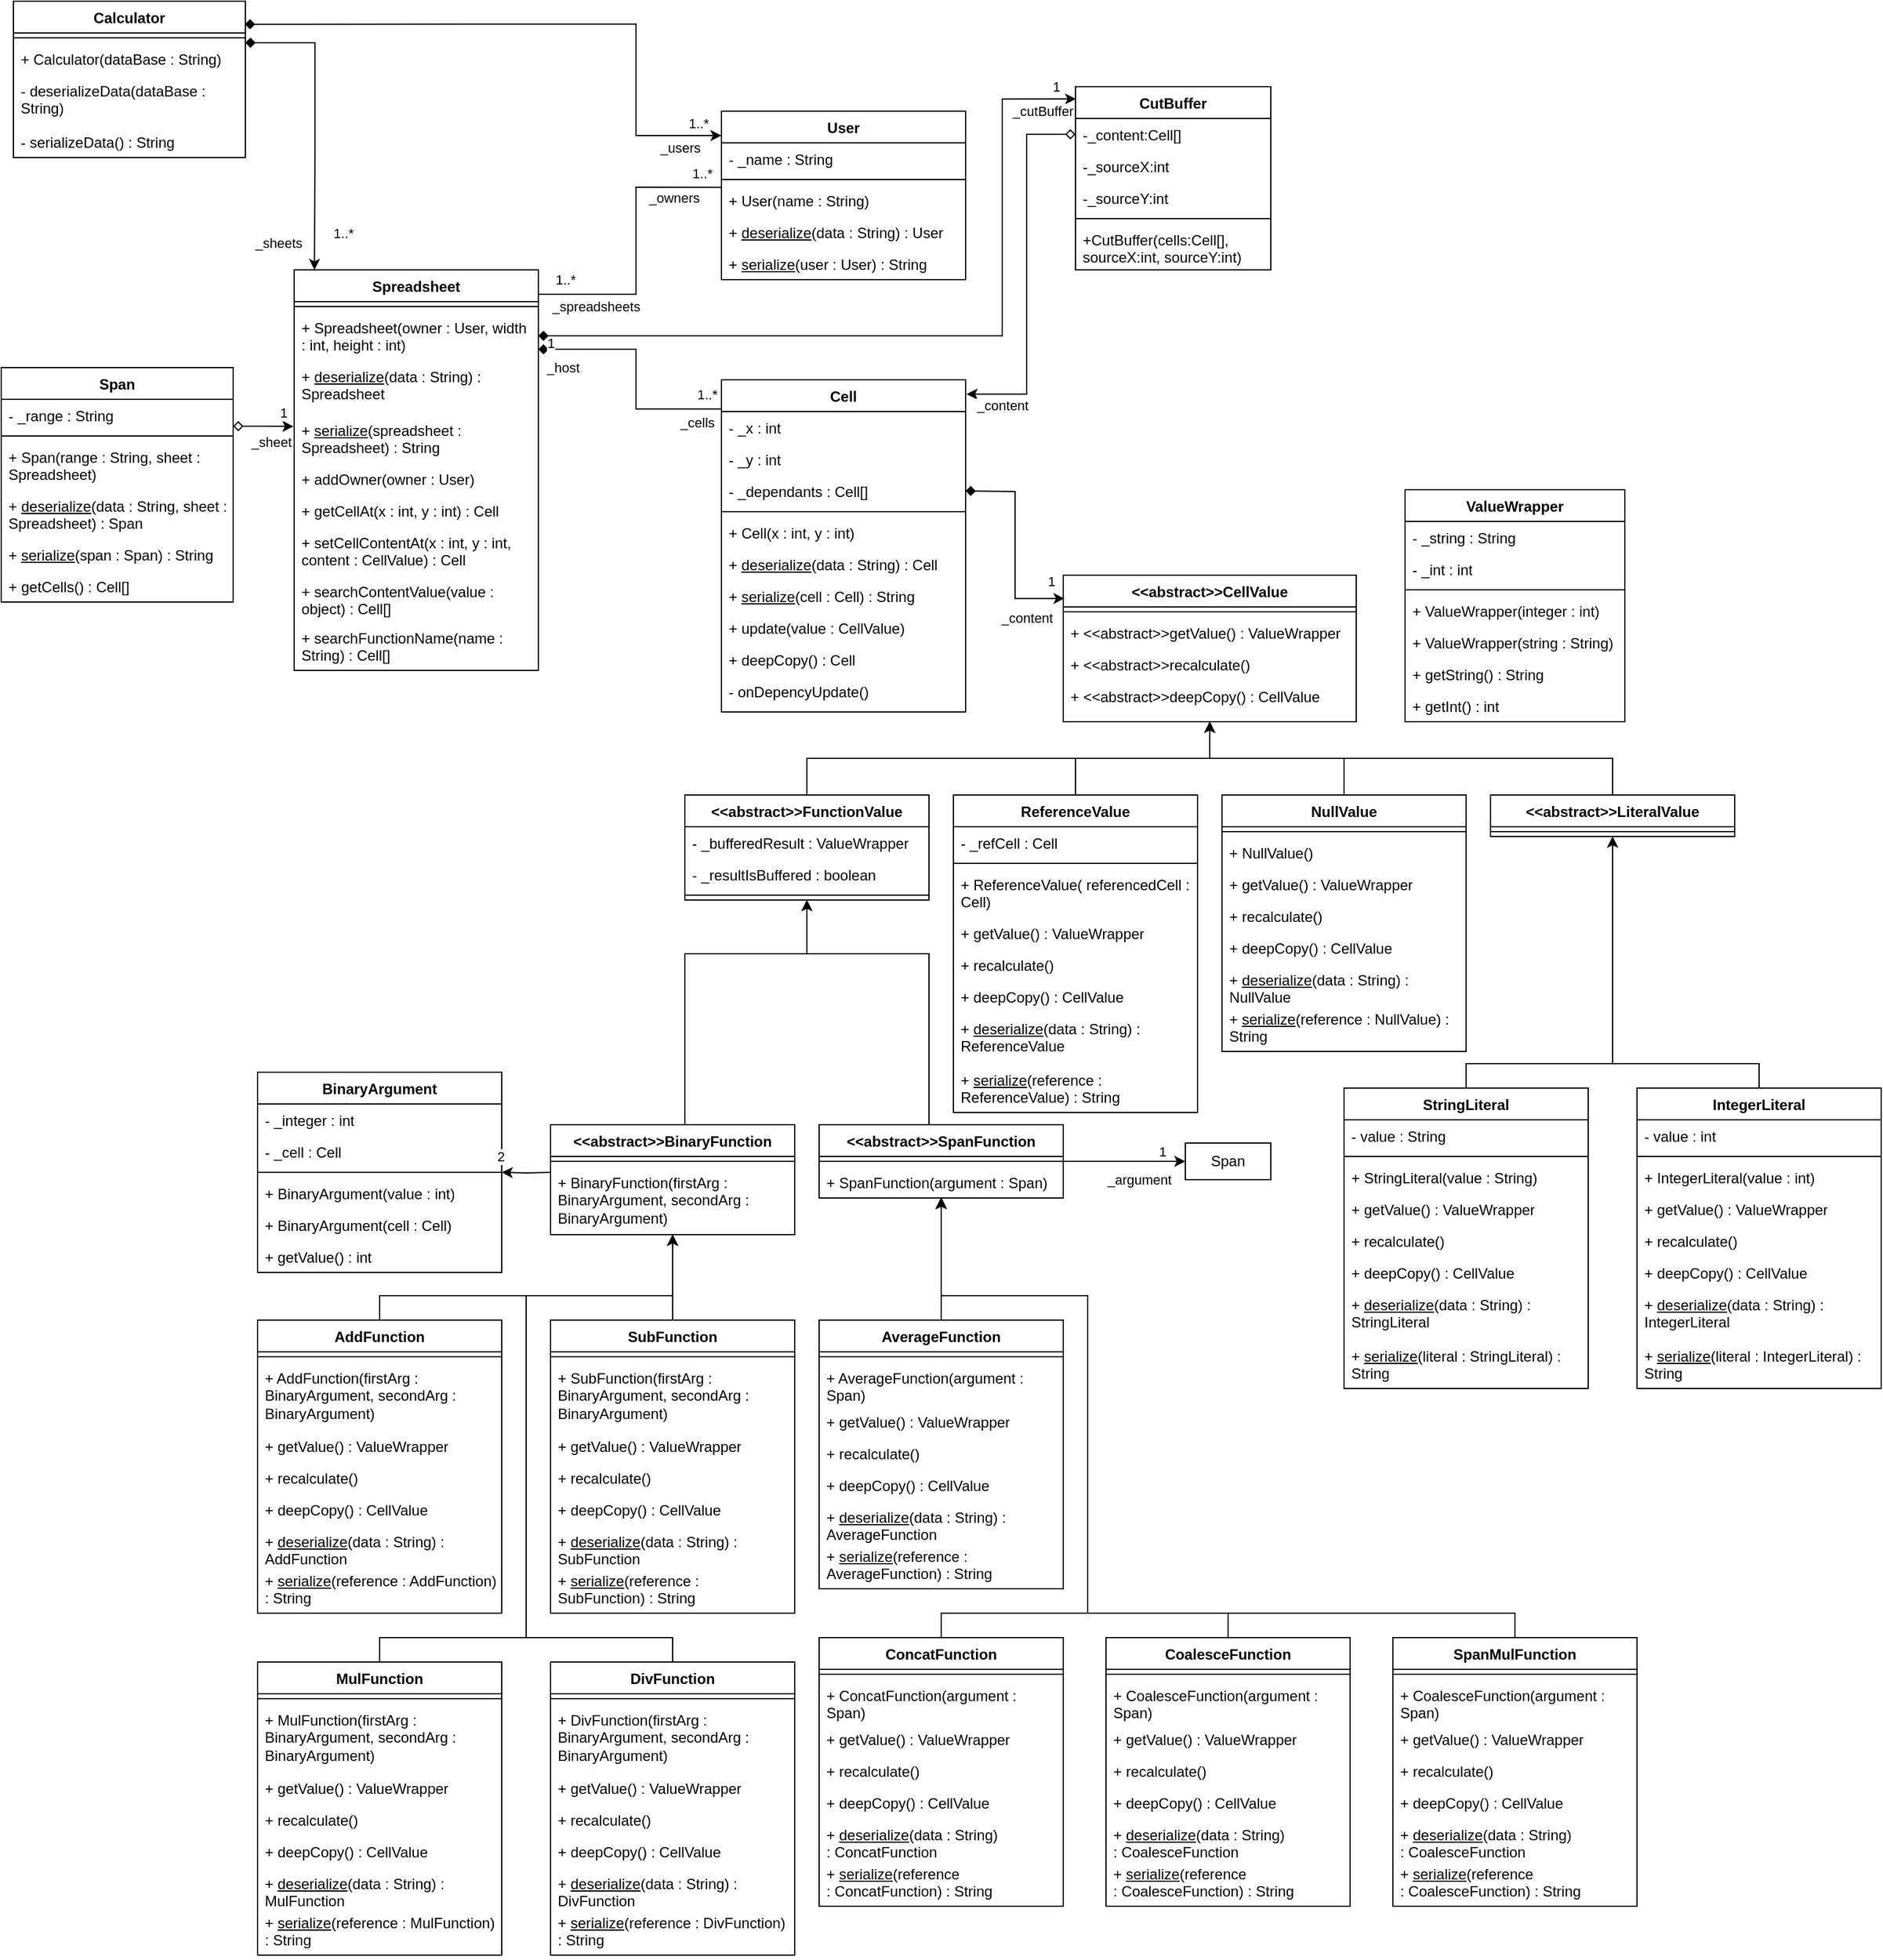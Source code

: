 <mxfile version="21.7.5" type="device">
  <diagram id="C5RBs43oDa-KdzZeNtuy" name="Page-1">
    <mxGraphModel dx="2317" dy="1380" grid="1" gridSize="10" guides="1" tooltips="1" connect="1" arrows="1" fold="1" page="1" pageScale="1" pageWidth="2000" pageHeight="2000" math="0" shadow="0">
      <root>
        <mxCell id="WIyWlLk6GJQsqaUBKTNV-0" />
        <mxCell id="WIyWlLk6GJQsqaUBKTNV-1" parent="WIyWlLk6GJQsqaUBKTNV-0" />
        <mxCell id="YThNykIRFkRbRjkuA9QC-1" value="Cell" style="swimlane;fontStyle=1;align=center;verticalAlign=top;childLayout=stackLayout;horizontal=1;startSize=26;horizontalStack=0;resizeParent=1;resizeParentMax=0;resizeLast=0;collapsible=1;marginBottom=0;whiteSpace=wrap;html=1;" parent="WIyWlLk6GJQsqaUBKTNV-1" vertex="1">
          <mxGeometry x="830" y="380" width="200" height="272" as="geometry" />
        </mxCell>
        <mxCell id="YThNykIRFkRbRjkuA9QC-2" value="- _x : int" style="text;strokeColor=none;fillColor=none;align=left;verticalAlign=top;spacingLeft=4;spacingRight=4;overflow=hidden;rotatable=0;points=[[0,0.5],[1,0.5]];portConstraint=eastwest;whiteSpace=wrap;html=1;" parent="YThNykIRFkRbRjkuA9QC-1" vertex="1">
          <mxGeometry y="26" width="200" height="26" as="geometry" />
        </mxCell>
        <mxCell id="YThNykIRFkRbRjkuA9QC-5" value="- _y : int" style="text;strokeColor=none;fillColor=none;align=left;verticalAlign=top;spacingLeft=4;spacingRight=4;overflow=hidden;rotatable=0;points=[[0,0.5],[1,0.5]];portConstraint=eastwest;whiteSpace=wrap;html=1;" parent="YThNykIRFkRbRjkuA9QC-1" vertex="1">
          <mxGeometry y="52" width="200" height="26" as="geometry" />
        </mxCell>
        <mxCell id="vb1BOqRtD_mlO8-RKf9D-69" value="- _dependants : Cell[]" style="text;strokeColor=none;fillColor=none;align=left;verticalAlign=top;spacingLeft=4;spacingRight=4;overflow=hidden;rotatable=0;points=[[0,0.5],[1,0.5]];portConstraint=eastwest;whiteSpace=wrap;html=1;" parent="YThNykIRFkRbRjkuA9QC-1" vertex="1">
          <mxGeometry y="78" width="200" height="26" as="geometry" />
        </mxCell>
        <mxCell id="YThNykIRFkRbRjkuA9QC-3" value="" style="line;strokeWidth=1;fillColor=none;align=left;verticalAlign=middle;spacingTop=-1;spacingLeft=3;spacingRight=3;rotatable=0;labelPosition=right;points=[];portConstraint=eastwest;strokeColor=inherit;" parent="YThNykIRFkRbRjkuA9QC-1" vertex="1">
          <mxGeometry y="104" width="200" height="8" as="geometry" />
        </mxCell>
        <mxCell id="YThNykIRFkRbRjkuA9QC-4" value="+ Cell(x : int, y : int)" style="text;strokeColor=none;fillColor=none;align=left;verticalAlign=top;spacingLeft=4;spacingRight=4;overflow=hidden;rotatable=0;points=[[0,0.5],[1,0.5]];portConstraint=eastwest;whiteSpace=wrap;html=1;" parent="YThNykIRFkRbRjkuA9QC-1" vertex="1">
          <mxGeometry y="112" width="200" height="26" as="geometry" />
        </mxCell>
        <mxCell id="kBytRmM9toVOUdbj_mVU-12" value="+ &lt;u&gt;deserialize&lt;/u&gt;(data : String) : Cell" style="text;strokeColor=none;fillColor=none;align=left;verticalAlign=top;spacingLeft=4;spacingRight=4;overflow=hidden;rotatable=0;points=[[0,0.5],[1,0.5]];portConstraint=eastwest;whiteSpace=wrap;html=1;" parent="YThNykIRFkRbRjkuA9QC-1" vertex="1">
          <mxGeometry y="138" width="200" height="26" as="geometry" />
        </mxCell>
        <mxCell id="kBytRmM9toVOUdbj_mVU-13" value="+ &lt;u&gt;serialize&lt;/u&gt;(cell : Cell) : String" style="text;strokeColor=none;fillColor=none;align=left;verticalAlign=top;spacingLeft=4;spacingRight=4;overflow=hidden;rotatable=0;points=[[0,0.5],[1,0.5]];portConstraint=eastwest;whiteSpace=wrap;html=1;" parent="YThNykIRFkRbRjkuA9QC-1" vertex="1">
          <mxGeometry y="164" width="200" height="26" as="geometry" />
        </mxCell>
        <mxCell id="YThNykIRFkRbRjkuA9QC-8" value="+ update(value : CellValue)" style="text;strokeColor=none;fillColor=none;align=left;verticalAlign=top;spacingLeft=4;spacingRight=4;overflow=hidden;rotatable=0;points=[[0,0.5],[1,0.5]];portConstraint=eastwest;whiteSpace=wrap;html=1;" parent="YThNykIRFkRbRjkuA9QC-1" vertex="1">
          <mxGeometry y="190" width="200" height="26" as="geometry" />
        </mxCell>
        <mxCell id="vb1BOqRtD_mlO8-RKf9D-113" value="+ deepCopy() : Cell" style="text;strokeColor=none;fillColor=none;align=left;verticalAlign=top;spacingLeft=4;spacingRight=4;overflow=hidden;rotatable=0;points=[[0,0.5],[1,0.5]];portConstraint=eastwest;whiteSpace=wrap;html=1;" parent="YThNykIRFkRbRjkuA9QC-1" vertex="1">
          <mxGeometry y="216" width="200" height="26" as="geometry" />
        </mxCell>
        <mxCell id="vb1BOqRtD_mlO8-RKf9D-70" value="- onDepencyUpdate()" style="text;strokeColor=none;fillColor=none;align=left;verticalAlign=top;spacingLeft=4;spacingRight=4;overflow=hidden;rotatable=0;points=[[0,0.5],[1,0.5]];portConstraint=eastwest;whiteSpace=wrap;html=1;" parent="YThNykIRFkRbRjkuA9QC-1" vertex="1">
          <mxGeometry y="242" width="200" height="30" as="geometry" />
        </mxCell>
        <mxCell id="YThNykIRFkRbRjkuA9QC-13" value="Spreadsheet" style="swimlane;fontStyle=1;align=center;verticalAlign=top;childLayout=stackLayout;horizontal=1;startSize=26;horizontalStack=0;resizeParent=1;resizeParentMax=0;resizeLast=0;collapsible=1;marginBottom=0;whiteSpace=wrap;html=1;" parent="WIyWlLk6GJQsqaUBKTNV-1" vertex="1">
          <mxGeometry x="480" y="290" width="200" height="328" as="geometry">
            <mxRectangle x="240" y="40" width="110" height="30" as="alternateBounds" />
          </mxGeometry>
        </mxCell>
        <mxCell id="YThNykIRFkRbRjkuA9QC-15" value="" style="line;strokeWidth=1;fillColor=none;align=left;verticalAlign=middle;spacingTop=-1;spacingLeft=3;spacingRight=3;rotatable=0;labelPosition=right;points=[];portConstraint=eastwest;strokeColor=inherit;" parent="YThNykIRFkRbRjkuA9QC-13" vertex="1">
          <mxGeometry y="26" width="200" height="8" as="geometry" />
        </mxCell>
        <mxCell id="YThNykIRFkRbRjkuA9QC-16" value="+ Spreadsheet(owner : User, width : int, height : int)" style="text;strokeColor=none;fillColor=none;align=left;verticalAlign=top;spacingLeft=4;spacingRight=4;overflow=hidden;rotatable=0;points=[[0,0.5],[1,0.5]];portConstraint=eastwest;whiteSpace=wrap;html=1;" parent="YThNykIRFkRbRjkuA9QC-13" vertex="1">
          <mxGeometry y="34" width="200" height="40" as="geometry" />
        </mxCell>
        <mxCell id="vb1BOqRtD_mlO8-RKf9D-132" value="+ &lt;u&gt;deserialize&lt;/u&gt;(data : String) : Spreadsheet" style="text;strokeColor=none;fillColor=none;align=left;verticalAlign=top;spacingLeft=4;spacingRight=4;overflow=hidden;rotatable=0;points=[[0,0.5],[1,0.5]];portConstraint=eastwest;whiteSpace=wrap;html=1;" parent="YThNykIRFkRbRjkuA9QC-13" vertex="1">
          <mxGeometry y="74" width="200" height="44" as="geometry" />
        </mxCell>
        <mxCell id="vb1BOqRtD_mlO8-RKf9D-133" value="+ &lt;u&gt;serialize&lt;/u&gt;(spreadsheet : Spreadsheet) : String" style="text;strokeColor=none;fillColor=none;align=left;verticalAlign=top;spacingLeft=4;spacingRight=4;overflow=hidden;rotatable=0;points=[[0,0.5],[1,0.5]];portConstraint=eastwest;whiteSpace=wrap;html=1;" parent="YThNykIRFkRbRjkuA9QC-13" vertex="1">
          <mxGeometry y="118" width="200" height="40" as="geometry" />
        </mxCell>
        <mxCell id="vb1BOqRtD_mlO8-RKf9D-127" value="+ addOwner(owner : User)" style="text;strokeColor=none;fillColor=none;align=left;verticalAlign=top;spacingLeft=4;spacingRight=4;overflow=hidden;rotatable=0;points=[[0,0.5],[1,0.5]];portConstraint=eastwest;whiteSpace=wrap;html=1;" parent="YThNykIRFkRbRjkuA9QC-13" vertex="1">
          <mxGeometry y="158" width="200" height="26" as="geometry" />
        </mxCell>
        <mxCell id="vb1BOqRtD_mlO8-RKf9D-76" value="+ getCellAt(x : int, y : int) : Cell" style="text;strokeColor=none;fillColor=none;align=left;verticalAlign=top;spacingLeft=4;spacingRight=4;overflow=hidden;rotatable=0;points=[[0,0.5],[1,0.5]];portConstraint=eastwest;whiteSpace=wrap;html=1;" parent="YThNykIRFkRbRjkuA9QC-13" vertex="1">
          <mxGeometry y="184" width="200" height="26" as="geometry" />
        </mxCell>
        <mxCell id="vb1BOqRtD_mlO8-RKf9D-77" value="+ setCellContentAt(x : int, y : int, content : CellValue) : Cell" style="text;strokeColor=none;fillColor=none;align=left;verticalAlign=top;spacingLeft=4;spacingRight=4;overflow=hidden;rotatable=0;points=[[0,0.5],[1,0.5]];portConstraint=eastwest;whiteSpace=wrap;html=1;" parent="YThNykIRFkRbRjkuA9QC-13" vertex="1">
          <mxGeometry y="210" width="200" height="40" as="geometry" />
        </mxCell>
        <mxCell id="vb1BOqRtD_mlO8-RKf9D-125" value="+ searchContentValue(value : object) : Cell[]" style="text;strokeColor=none;fillColor=none;align=left;verticalAlign=top;spacingLeft=4;spacingRight=4;overflow=hidden;rotatable=0;points=[[0,0.5],[1,0.5]];portConstraint=eastwest;whiteSpace=wrap;html=1;" parent="YThNykIRFkRbRjkuA9QC-13" vertex="1">
          <mxGeometry y="250" width="200" height="38" as="geometry" />
        </mxCell>
        <mxCell id="vb1BOqRtD_mlO8-RKf9D-126" value="+ searchFunctionName(name : String) : Cell[]" style="text;strokeColor=none;fillColor=none;align=left;verticalAlign=top;spacingLeft=4;spacingRight=4;overflow=hidden;rotatable=0;points=[[0,0.5],[1,0.5]];portConstraint=eastwest;whiteSpace=wrap;html=1;" parent="YThNykIRFkRbRjkuA9QC-13" vertex="1">
          <mxGeometry y="288" width="200" height="40" as="geometry" />
        </mxCell>
        <mxCell id="vb1BOqRtD_mlO8-RKf9D-4" value="&amp;lt;&amp;lt;abstract&amp;gt;&amp;gt;CellValue" style="swimlane;fontStyle=1;align=center;verticalAlign=top;childLayout=stackLayout;horizontal=1;startSize=26;horizontalStack=0;resizeParent=1;resizeParentMax=0;resizeLast=0;collapsible=1;marginBottom=0;whiteSpace=wrap;html=1;" parent="WIyWlLk6GJQsqaUBKTNV-1" vertex="1">
          <mxGeometry x="1110" y="540" width="240" height="120" as="geometry" />
        </mxCell>
        <mxCell id="vb1BOqRtD_mlO8-RKf9D-6" value="" style="line;strokeWidth=1;fillColor=none;align=left;verticalAlign=middle;spacingTop=-1;spacingLeft=3;spacingRight=3;rotatable=0;labelPosition=right;points=[];portConstraint=eastwest;strokeColor=inherit;" parent="vb1BOqRtD_mlO8-RKf9D-4" vertex="1">
          <mxGeometry y="26" width="240" height="8" as="geometry" />
        </mxCell>
        <mxCell id="vb1BOqRtD_mlO8-RKf9D-7" value="+ &amp;lt;&amp;lt;abstract&amp;gt;&amp;gt;getValue() : ValueWrapper" style="text;strokeColor=none;fillColor=none;align=left;verticalAlign=top;spacingLeft=4;spacingRight=4;overflow=hidden;rotatable=0;points=[[0,0.5],[1,0.5]];portConstraint=eastwest;whiteSpace=wrap;html=1;" parent="vb1BOqRtD_mlO8-RKf9D-4" vertex="1">
          <mxGeometry y="34" width="240" height="26" as="geometry" />
        </mxCell>
        <mxCell id="vb1BOqRtD_mlO8-RKf9D-8" value="+ &amp;lt;&amp;lt;abstract&amp;gt;&amp;gt;recalculate()" style="text;strokeColor=none;fillColor=none;align=left;verticalAlign=top;spacingLeft=4;spacingRight=4;overflow=hidden;rotatable=0;points=[[0,0.5],[1,0.5]];portConstraint=eastwest;whiteSpace=wrap;html=1;" parent="vb1BOqRtD_mlO8-RKf9D-4" vertex="1">
          <mxGeometry y="60" width="240" height="26" as="geometry" />
        </mxCell>
        <mxCell id="kBytRmM9toVOUdbj_mVU-27" value="+ &amp;lt;&amp;lt;abstract&amp;gt;&amp;gt;deepCopy() : CellValue" style="text;strokeColor=none;fillColor=none;align=left;verticalAlign=top;spacingLeft=4;spacingRight=4;overflow=hidden;rotatable=0;points=[[0,0.5],[1,0.5]];portConstraint=eastwest;whiteSpace=wrap;html=1;" parent="vb1BOqRtD_mlO8-RKf9D-4" vertex="1">
          <mxGeometry y="86" width="240" height="34" as="geometry" />
        </mxCell>
        <mxCell id="vb1BOqRtD_mlO8-RKf9D-88" style="edgeStyle=orthogonalEdgeStyle;rounded=0;orthogonalLoop=1;jettySize=auto;html=1;exitX=0.5;exitY=0;exitDx=0;exitDy=0;" parent="WIyWlLk6GJQsqaUBKTNV-1" source="vb1BOqRtD_mlO8-RKf9D-14" target="vb1BOqRtD_mlO8-RKf9D-4" edge="1">
          <mxGeometry relative="1" as="geometry" />
        </mxCell>
        <mxCell id="vb1BOqRtD_mlO8-RKf9D-14" value="NullValue" style="swimlane;fontStyle=1;align=center;verticalAlign=top;childLayout=stackLayout;horizontal=1;startSize=26;horizontalStack=0;resizeParent=1;resizeParentMax=0;resizeLast=0;collapsible=1;marginBottom=0;whiteSpace=wrap;html=1;" parent="WIyWlLk6GJQsqaUBKTNV-1" vertex="1">
          <mxGeometry x="1240" y="720" width="200" height="210" as="geometry" />
        </mxCell>
        <mxCell id="vb1BOqRtD_mlO8-RKf9D-16" value="" style="line;strokeWidth=1;fillColor=none;align=left;verticalAlign=middle;spacingTop=-1;spacingLeft=3;spacingRight=3;rotatable=0;labelPosition=right;points=[];portConstraint=eastwest;strokeColor=inherit;" parent="vb1BOqRtD_mlO8-RKf9D-14" vertex="1">
          <mxGeometry y="26" width="200" height="8" as="geometry" />
        </mxCell>
        <mxCell id="vb1BOqRtD_mlO8-RKf9D-49" value="+ NullValue()" style="text;strokeColor=none;fillColor=none;align=left;verticalAlign=top;spacingLeft=4;spacingRight=4;overflow=hidden;rotatable=0;points=[[0,0.5],[1,0.5]];portConstraint=eastwest;whiteSpace=wrap;html=1;" parent="vb1BOqRtD_mlO8-RKf9D-14" vertex="1">
          <mxGeometry y="34" width="200" height="26" as="geometry" />
        </mxCell>
        <mxCell id="vb1BOqRtD_mlO8-RKf9D-71" value="+ getValue() :&amp;nbsp;ValueWrapper" style="text;strokeColor=none;fillColor=none;align=left;verticalAlign=top;spacingLeft=4;spacingRight=4;overflow=hidden;rotatable=0;points=[[0,0.5],[1,0.5]];portConstraint=eastwest;whiteSpace=wrap;html=1;" parent="vb1BOqRtD_mlO8-RKf9D-14" vertex="1">
          <mxGeometry y="60" width="200" height="26" as="geometry" />
        </mxCell>
        <mxCell id="vb1BOqRtD_mlO8-RKf9D-72" value="+ recalculate()" style="text;strokeColor=none;fillColor=none;align=left;verticalAlign=top;spacingLeft=4;spacingRight=4;overflow=hidden;rotatable=0;points=[[0,0.5],[1,0.5]];portConstraint=eastwest;whiteSpace=wrap;html=1;" parent="vb1BOqRtD_mlO8-RKf9D-14" vertex="1">
          <mxGeometry y="86" width="200" height="26" as="geometry" />
        </mxCell>
        <mxCell id="kBytRmM9toVOUdbj_mVU-35" value="+ deepCopy() : CellValue" style="text;strokeColor=none;fillColor=none;align=left;verticalAlign=top;spacingLeft=4;spacingRight=4;overflow=hidden;rotatable=0;points=[[0,0.5],[1,0.5]];portConstraint=eastwest;whiteSpace=wrap;html=1;" parent="vb1BOqRtD_mlO8-RKf9D-14" vertex="1">
          <mxGeometry y="112" width="200" height="26" as="geometry" />
        </mxCell>
        <mxCell id="YshJ5vnS7dGYntkcSdxs-66" value="+ &lt;u&gt;deserialize&lt;/u&gt;(data : String) : NullValue" style="text;strokeColor=none;fillColor=none;align=left;verticalAlign=top;spacingLeft=4;spacingRight=4;overflow=hidden;rotatable=0;points=[[0,0.5],[1,0.5]];portConstraint=eastwest;whiteSpace=wrap;html=1;" parent="vb1BOqRtD_mlO8-RKf9D-14" vertex="1">
          <mxGeometry y="138" width="200" height="32" as="geometry" />
        </mxCell>
        <mxCell id="YshJ5vnS7dGYntkcSdxs-67" value="+ &lt;u&gt;serialize&lt;/u&gt;(reference : NullValue) : String" style="text;strokeColor=none;fillColor=none;align=left;verticalAlign=top;spacingLeft=4;spacingRight=4;overflow=hidden;rotatable=0;points=[[0,0.5],[1,0.5]];portConstraint=eastwest;whiteSpace=wrap;html=1;" parent="vb1BOqRtD_mlO8-RKf9D-14" vertex="1">
          <mxGeometry y="170" width="200" height="40" as="geometry" />
        </mxCell>
        <mxCell id="vb1BOqRtD_mlO8-RKf9D-135" style="edgeStyle=orthogonalEdgeStyle;rounded=0;orthogonalLoop=1;jettySize=auto;html=1;exitX=0.5;exitY=0;exitDx=0;exitDy=0;" parent="WIyWlLk6GJQsqaUBKTNV-1" source="vb1BOqRtD_mlO8-RKf9D-18" target="vb1BOqRtD_mlO8-RKf9D-4" edge="1">
          <mxGeometry relative="1" as="geometry" />
        </mxCell>
        <mxCell id="vb1BOqRtD_mlO8-RKf9D-18" value="ReferenceValue" style="swimlane;fontStyle=1;align=center;verticalAlign=top;childLayout=stackLayout;horizontal=1;startSize=26;horizontalStack=0;resizeParent=1;resizeParentMax=0;resizeLast=0;collapsible=1;marginBottom=0;whiteSpace=wrap;html=1;" parent="WIyWlLk6GJQsqaUBKTNV-1" vertex="1">
          <mxGeometry x="1020" y="720" width="200" height="260" as="geometry">
            <mxRectangle x="860" y="300" width="130" height="30" as="alternateBounds" />
          </mxGeometry>
        </mxCell>
        <mxCell id="vb1BOqRtD_mlO8-RKf9D-19" value="- _refCell : Cell" style="text;strokeColor=none;fillColor=none;align=left;verticalAlign=top;spacingLeft=4;spacingRight=4;overflow=hidden;rotatable=0;points=[[0,0.5],[1,0.5]];portConstraint=eastwest;whiteSpace=wrap;html=1;" parent="vb1BOqRtD_mlO8-RKf9D-18" vertex="1">
          <mxGeometry y="26" width="200" height="26" as="geometry" />
        </mxCell>
        <mxCell id="vb1BOqRtD_mlO8-RKf9D-20" value="" style="line;strokeWidth=1;fillColor=none;align=left;verticalAlign=middle;spacingTop=-1;spacingLeft=3;spacingRight=3;rotatable=0;labelPosition=right;points=[];portConstraint=eastwest;strokeColor=inherit;" parent="vb1BOqRtD_mlO8-RKf9D-18" vertex="1">
          <mxGeometry y="52" width="200" height="8" as="geometry" />
        </mxCell>
        <mxCell id="vb1BOqRtD_mlO8-RKf9D-35" value="+ ReferenceValue( referencedCell : Cell)" style="text;strokeColor=none;fillColor=none;align=left;verticalAlign=top;spacingLeft=4;spacingRight=4;overflow=hidden;rotatable=0;points=[[0,0.5],[1,0.5]];portConstraint=eastwest;whiteSpace=wrap;html=1;" parent="vb1BOqRtD_mlO8-RKf9D-18" vertex="1">
          <mxGeometry y="60" width="200" height="40" as="geometry" />
        </mxCell>
        <mxCell id="vb1BOqRtD_mlO8-RKf9D-51" value="+ getValue() :&amp;nbsp;ValueWrapper" style="text;strokeColor=none;fillColor=none;align=left;verticalAlign=top;spacingLeft=4;spacingRight=4;overflow=hidden;rotatable=0;points=[[0,0.5],[1,0.5]];portConstraint=eastwest;whiteSpace=wrap;html=1;" parent="vb1BOqRtD_mlO8-RKf9D-18" vertex="1">
          <mxGeometry y="100" width="200" height="26" as="geometry" />
        </mxCell>
        <mxCell id="vb1BOqRtD_mlO8-RKf9D-73" value="+ recalculate()" style="text;strokeColor=none;fillColor=none;align=left;verticalAlign=top;spacingLeft=4;spacingRight=4;overflow=hidden;rotatable=0;points=[[0,0.5],[1,0.5]];portConstraint=eastwest;whiteSpace=wrap;html=1;" parent="vb1BOqRtD_mlO8-RKf9D-18" vertex="1">
          <mxGeometry y="126" width="200" height="26" as="geometry" />
        </mxCell>
        <mxCell id="kBytRmM9toVOUdbj_mVU-36" value="+ deepCopy() : CellValue" style="text;strokeColor=none;fillColor=none;align=left;verticalAlign=top;spacingLeft=4;spacingRight=4;overflow=hidden;rotatable=0;points=[[0,0.5],[1,0.5]];portConstraint=eastwest;whiteSpace=wrap;html=1;" parent="vb1BOqRtD_mlO8-RKf9D-18" vertex="1">
          <mxGeometry y="152" width="200" height="26" as="geometry" />
        </mxCell>
        <mxCell id="kBytRmM9toVOUdbj_mVU-41" value="+ &lt;u&gt;deserialize&lt;/u&gt;(data : String) : ReferenceValue" style="text;strokeColor=none;fillColor=none;align=left;verticalAlign=top;spacingLeft=4;spacingRight=4;overflow=hidden;rotatable=0;points=[[0,0.5],[1,0.5]];portConstraint=eastwest;whiteSpace=wrap;html=1;" parent="vb1BOqRtD_mlO8-RKf9D-18" vertex="1">
          <mxGeometry y="178" width="200" height="42" as="geometry" />
        </mxCell>
        <mxCell id="kBytRmM9toVOUdbj_mVU-42" value="+ &lt;u&gt;serialize&lt;/u&gt;(reference : ReferenceValue) : String" style="text;strokeColor=none;fillColor=none;align=left;verticalAlign=top;spacingLeft=4;spacingRight=4;overflow=hidden;rotatable=0;points=[[0,0.5],[1,0.5]];portConstraint=eastwest;whiteSpace=wrap;html=1;" parent="vb1BOqRtD_mlO8-RKf9D-18" vertex="1">
          <mxGeometry y="220" width="200" height="40" as="geometry" />
        </mxCell>
        <mxCell id="vb1BOqRtD_mlO8-RKf9D-90" style="edgeStyle=orthogonalEdgeStyle;rounded=0;orthogonalLoop=1;jettySize=auto;html=1;exitX=0.5;exitY=0;exitDx=0;exitDy=0;" parent="WIyWlLk6GJQsqaUBKTNV-1" source="vb1BOqRtD_mlO8-RKf9D-23" target="vb1BOqRtD_mlO8-RKf9D-4" edge="1">
          <mxGeometry relative="1" as="geometry" />
        </mxCell>
        <mxCell id="vb1BOqRtD_mlO8-RKf9D-23" value="&amp;lt;&amp;lt;abstract&amp;gt;&amp;gt;FunctionValue" style="swimlane;fontStyle=1;align=center;verticalAlign=top;childLayout=stackLayout;horizontal=1;startSize=26;horizontalStack=0;resizeParent=1;resizeParentMax=0;resizeLast=0;collapsible=1;marginBottom=0;whiteSpace=wrap;html=1;" parent="WIyWlLk6GJQsqaUBKTNV-1" vertex="1">
          <mxGeometry x="800" y="720" width="200" height="86" as="geometry" />
        </mxCell>
        <mxCell id="YshJ5vnS7dGYntkcSdxs-68" value="- _bufferedResult :&amp;nbsp;ValueWrapper" style="text;strokeColor=none;fillColor=none;align=left;verticalAlign=top;spacingLeft=4;spacingRight=4;overflow=hidden;rotatable=0;points=[[0,0.5],[1,0.5]];portConstraint=eastwest;whiteSpace=wrap;html=1;" parent="vb1BOqRtD_mlO8-RKf9D-23" vertex="1">
          <mxGeometry y="26" width="200" height="26" as="geometry" />
        </mxCell>
        <mxCell id="YshJ5vnS7dGYntkcSdxs-69" value="- _resultIsBuffered : boolean" style="text;strokeColor=none;fillColor=none;align=left;verticalAlign=top;spacingLeft=4;spacingRight=4;overflow=hidden;rotatable=0;points=[[0,0.5],[1,0.5]];portConstraint=eastwest;whiteSpace=wrap;html=1;" parent="vb1BOqRtD_mlO8-RKf9D-23" vertex="1">
          <mxGeometry y="52" width="200" height="26" as="geometry" />
        </mxCell>
        <mxCell id="vb1BOqRtD_mlO8-RKf9D-25" value="" style="line;strokeWidth=1;fillColor=none;align=left;verticalAlign=middle;spacingTop=-1;spacingLeft=3;spacingRight=3;rotatable=0;labelPosition=right;points=[];portConstraint=eastwest;strokeColor=inherit;" parent="vb1BOqRtD_mlO8-RKf9D-23" vertex="1">
          <mxGeometry y="78" width="200" height="8" as="geometry" />
        </mxCell>
        <mxCell id="vb1BOqRtD_mlO8-RKf9D-52" style="edgeStyle=orthogonalEdgeStyle;rounded=0;orthogonalLoop=1;jettySize=auto;html=1;endArrow=none;endFill=0;startArrow=classic;startFill=1;" parent="WIyWlLk6GJQsqaUBKTNV-1" source="vb1BOqRtD_mlO8-RKf9D-36" target="vb1BOqRtD_mlO8-RKf9D-40" edge="1">
          <mxGeometry relative="1" as="geometry">
            <Array as="points">
              <mxPoint x="1560" y="940" />
              <mxPoint x="1440" y="940" />
            </Array>
          </mxGeometry>
        </mxCell>
        <mxCell id="vb1BOqRtD_mlO8-RKf9D-53" style="edgeStyle=orthogonalEdgeStyle;rounded=0;orthogonalLoop=1;jettySize=auto;html=1;startArrow=classic;startFill=1;endArrow=none;endFill=0;" parent="WIyWlLk6GJQsqaUBKTNV-1" source="vb1BOqRtD_mlO8-RKf9D-36" target="vb1BOqRtD_mlO8-RKf9D-44" edge="1">
          <mxGeometry relative="1" as="geometry">
            <Array as="points">
              <mxPoint x="1560" y="940" />
              <mxPoint x="1680" y="940" />
            </Array>
          </mxGeometry>
        </mxCell>
        <mxCell id="vb1BOqRtD_mlO8-RKf9D-136" style="edgeStyle=orthogonalEdgeStyle;rounded=0;orthogonalLoop=1;jettySize=auto;html=1;exitX=0.5;exitY=0;exitDx=0;exitDy=0;" parent="WIyWlLk6GJQsqaUBKTNV-1" source="vb1BOqRtD_mlO8-RKf9D-36" target="vb1BOqRtD_mlO8-RKf9D-4" edge="1">
          <mxGeometry relative="1" as="geometry" />
        </mxCell>
        <mxCell id="vb1BOqRtD_mlO8-RKf9D-36" value="&amp;lt;&amp;lt;abstract&amp;gt;&amp;gt;LiteralValue" style="swimlane;fontStyle=1;align=center;verticalAlign=top;childLayout=stackLayout;horizontal=1;startSize=26;horizontalStack=0;resizeParent=1;resizeParentMax=0;resizeLast=0;collapsible=1;marginBottom=0;whiteSpace=wrap;html=1;" parent="WIyWlLk6GJQsqaUBKTNV-1" vertex="1">
          <mxGeometry x="1460" y="720" width="200" height="34" as="geometry" />
        </mxCell>
        <mxCell id="vb1BOqRtD_mlO8-RKf9D-38" value="" style="line;strokeWidth=1;fillColor=none;align=left;verticalAlign=middle;spacingTop=-1;spacingLeft=3;spacingRight=3;rotatable=0;labelPosition=right;points=[];portConstraint=eastwest;strokeColor=inherit;" parent="vb1BOqRtD_mlO8-RKf9D-36" vertex="1">
          <mxGeometry y="26" width="200" height="8" as="geometry" />
        </mxCell>
        <mxCell id="vb1BOqRtD_mlO8-RKf9D-40" value="StringLiteral" style="swimlane;fontStyle=1;align=center;verticalAlign=top;childLayout=stackLayout;horizontal=1;startSize=26;horizontalStack=0;resizeParent=1;resizeParentMax=0;resizeLast=0;collapsible=1;marginBottom=0;whiteSpace=wrap;html=1;" parent="WIyWlLk6GJQsqaUBKTNV-1" vertex="1">
          <mxGeometry x="1340" y="960" width="200" height="246" as="geometry" />
        </mxCell>
        <mxCell id="vb1BOqRtD_mlO8-RKf9D-41" value="- value : String" style="text;strokeColor=none;fillColor=none;align=left;verticalAlign=top;spacingLeft=4;spacingRight=4;overflow=hidden;rotatable=0;points=[[0,0.5],[1,0.5]];portConstraint=eastwest;whiteSpace=wrap;html=1;" parent="vb1BOqRtD_mlO8-RKf9D-40" vertex="1">
          <mxGeometry y="26" width="200" height="26" as="geometry" />
        </mxCell>
        <mxCell id="vb1BOqRtD_mlO8-RKf9D-42" value="" style="line;strokeWidth=1;fillColor=none;align=left;verticalAlign=middle;spacingTop=-1;spacingLeft=3;spacingRight=3;rotatable=0;labelPosition=right;points=[];portConstraint=eastwest;strokeColor=inherit;" parent="vb1BOqRtD_mlO8-RKf9D-40" vertex="1">
          <mxGeometry y="52" width="200" height="8" as="geometry" />
        </mxCell>
        <mxCell id="YshJ5vnS7dGYntkcSdxs-22" value="+ StringLiteral(value : String)" style="text;strokeColor=none;fillColor=none;align=left;verticalAlign=top;spacingLeft=4;spacingRight=4;overflow=hidden;rotatable=0;points=[[0,0.5],[1,0.5]];portConstraint=eastwest;whiteSpace=wrap;html=1;" parent="vb1BOqRtD_mlO8-RKf9D-40" vertex="1">
          <mxGeometry y="60" width="200" height="26" as="geometry" />
        </mxCell>
        <mxCell id="vb1BOqRtD_mlO8-RKf9D-43" value="+ getValue() :&amp;nbsp;ValueWrapper" style="text;strokeColor=none;fillColor=none;align=left;verticalAlign=top;spacingLeft=4;spacingRight=4;overflow=hidden;rotatable=0;points=[[0,0.5],[1,0.5]];portConstraint=eastwest;whiteSpace=wrap;html=1;" parent="vb1BOqRtD_mlO8-RKf9D-40" vertex="1">
          <mxGeometry y="86" width="200" height="26" as="geometry" />
        </mxCell>
        <mxCell id="vb1BOqRtD_mlO8-RKf9D-74" value="+ recalculate()" style="text;strokeColor=none;fillColor=none;align=left;verticalAlign=top;spacingLeft=4;spacingRight=4;overflow=hidden;rotatable=0;points=[[0,0.5],[1,0.5]];portConstraint=eastwest;whiteSpace=wrap;html=1;" parent="vb1BOqRtD_mlO8-RKf9D-40" vertex="1">
          <mxGeometry y="112" width="200" height="26" as="geometry" />
        </mxCell>
        <mxCell id="kBytRmM9toVOUdbj_mVU-33" value="+ deepCopy() : CellValue" style="text;strokeColor=none;fillColor=none;align=left;verticalAlign=top;spacingLeft=4;spacingRight=4;overflow=hidden;rotatable=0;points=[[0,0.5],[1,0.5]];portConstraint=eastwest;whiteSpace=wrap;html=1;" parent="vb1BOqRtD_mlO8-RKf9D-40" vertex="1">
          <mxGeometry y="138" width="200" height="26" as="geometry" />
        </mxCell>
        <mxCell id="kBytRmM9toVOUdbj_mVU-44" value="+ &lt;u&gt;deserialize&lt;/u&gt;(data : String) : StringLiteral" style="text;strokeColor=none;fillColor=none;align=left;verticalAlign=top;spacingLeft=4;spacingRight=4;overflow=hidden;rotatable=0;points=[[0,0.5],[1,0.5]];portConstraint=eastwest;whiteSpace=wrap;html=1;" parent="vb1BOqRtD_mlO8-RKf9D-40" vertex="1">
          <mxGeometry y="164" width="200" height="42" as="geometry" />
        </mxCell>
        <mxCell id="kBytRmM9toVOUdbj_mVU-45" value="+ &lt;u&gt;serialize&lt;/u&gt;(literal : StringLiteral) : String" style="text;strokeColor=none;fillColor=none;align=left;verticalAlign=top;spacingLeft=4;spacingRight=4;overflow=hidden;rotatable=0;points=[[0,0.5],[1,0.5]];portConstraint=eastwest;whiteSpace=wrap;html=1;" parent="vb1BOqRtD_mlO8-RKf9D-40" vertex="1">
          <mxGeometry y="206" width="200" height="40" as="geometry" />
        </mxCell>
        <mxCell id="vb1BOqRtD_mlO8-RKf9D-44" value="IntegerLiteral" style="swimlane;fontStyle=1;align=center;verticalAlign=top;childLayout=stackLayout;horizontal=1;startSize=26;horizontalStack=0;resizeParent=1;resizeParentMax=0;resizeLast=0;collapsible=1;marginBottom=0;whiteSpace=wrap;html=1;" parent="WIyWlLk6GJQsqaUBKTNV-1" vertex="1">
          <mxGeometry x="1580" y="960" width="200" height="246" as="geometry" />
        </mxCell>
        <mxCell id="vb1BOqRtD_mlO8-RKf9D-45" value="- value : int" style="text;strokeColor=none;fillColor=none;align=left;verticalAlign=top;spacingLeft=4;spacingRight=4;overflow=hidden;rotatable=0;points=[[0,0.5],[1,0.5]];portConstraint=eastwest;whiteSpace=wrap;html=1;" parent="vb1BOqRtD_mlO8-RKf9D-44" vertex="1">
          <mxGeometry y="26" width="200" height="26" as="geometry" />
        </mxCell>
        <mxCell id="vb1BOqRtD_mlO8-RKf9D-46" value="" style="line;strokeWidth=1;fillColor=none;align=left;verticalAlign=middle;spacingTop=-1;spacingLeft=3;spacingRight=3;rotatable=0;labelPosition=right;points=[];portConstraint=eastwest;strokeColor=inherit;" parent="vb1BOqRtD_mlO8-RKf9D-44" vertex="1">
          <mxGeometry y="52" width="200" height="8" as="geometry" />
        </mxCell>
        <mxCell id="YshJ5vnS7dGYntkcSdxs-23" value="+ IntegerLiteral(value : int)" style="text;strokeColor=none;fillColor=none;align=left;verticalAlign=top;spacingLeft=4;spacingRight=4;overflow=hidden;rotatable=0;points=[[0,0.5],[1,0.5]];portConstraint=eastwest;whiteSpace=wrap;html=1;" parent="vb1BOqRtD_mlO8-RKf9D-44" vertex="1">
          <mxGeometry y="60" width="200" height="26" as="geometry" />
        </mxCell>
        <mxCell id="vb1BOqRtD_mlO8-RKf9D-47" value="+ getValue() :&amp;nbsp;ValueWrapper" style="text;strokeColor=none;fillColor=none;align=left;verticalAlign=top;spacingLeft=4;spacingRight=4;overflow=hidden;rotatable=0;points=[[0,0.5],[1,0.5]];portConstraint=eastwest;whiteSpace=wrap;html=1;" parent="vb1BOqRtD_mlO8-RKf9D-44" vertex="1">
          <mxGeometry y="86" width="200" height="26" as="geometry" />
        </mxCell>
        <mxCell id="vb1BOqRtD_mlO8-RKf9D-75" value="+ recalculate()" style="text;strokeColor=none;fillColor=none;align=left;verticalAlign=top;spacingLeft=4;spacingRight=4;overflow=hidden;rotatable=0;points=[[0,0.5],[1,0.5]];portConstraint=eastwest;whiteSpace=wrap;html=1;" parent="vb1BOqRtD_mlO8-RKf9D-44" vertex="1">
          <mxGeometry y="112" width="200" height="26" as="geometry" />
        </mxCell>
        <mxCell id="kBytRmM9toVOUdbj_mVU-34" value="+ deepCopy() : CellValue" style="text;strokeColor=none;fillColor=none;align=left;verticalAlign=top;spacingLeft=4;spacingRight=4;overflow=hidden;rotatable=0;points=[[0,0.5],[1,0.5]];portConstraint=eastwest;whiteSpace=wrap;html=1;" parent="vb1BOqRtD_mlO8-RKf9D-44" vertex="1">
          <mxGeometry y="138" width="200" height="26" as="geometry" />
        </mxCell>
        <mxCell id="kBytRmM9toVOUdbj_mVU-46" value="+ &lt;u&gt;deserialize&lt;/u&gt;(data : String) : IntegerLiteral" style="text;strokeColor=none;fillColor=none;align=left;verticalAlign=top;spacingLeft=4;spacingRight=4;overflow=hidden;rotatable=0;points=[[0,0.5],[1,0.5]];portConstraint=eastwest;whiteSpace=wrap;html=1;" parent="vb1BOqRtD_mlO8-RKf9D-44" vertex="1">
          <mxGeometry y="164" width="200" height="42" as="geometry" />
        </mxCell>
        <mxCell id="kBytRmM9toVOUdbj_mVU-47" value="+ &lt;u&gt;serialize&lt;/u&gt;(literal : IntegerLiteral) : String" style="text;strokeColor=none;fillColor=none;align=left;verticalAlign=top;spacingLeft=4;spacingRight=4;overflow=hidden;rotatable=0;points=[[0,0.5],[1,0.5]];portConstraint=eastwest;whiteSpace=wrap;html=1;" parent="vb1BOqRtD_mlO8-RKf9D-44" vertex="1">
          <mxGeometry y="206" width="200" height="40" as="geometry" />
        </mxCell>
        <mxCell id="kBytRmM9toVOUdbj_mVU-24" style="edgeStyle=orthogonalEdgeStyle;rounded=0;orthogonalLoop=1;jettySize=auto;html=1;exitX=1;exitY=0.25;exitDx=0;exitDy=0;startArrow=diamond;startFill=0;entryX=-0.003;entryY=0.255;entryDx=0;entryDy=0;entryPerimeter=0;" parent="WIyWlLk6GJQsqaUBKTNV-1" source="vb1BOqRtD_mlO8-RKf9D-61" target="vb1BOqRtD_mlO8-RKf9D-133" edge="1">
          <mxGeometry relative="1" as="geometry">
            <mxPoint x="480" y="418" as="targetPoint" />
          </mxGeometry>
        </mxCell>
        <mxCell id="kBytRmM9toVOUdbj_mVU-25" value="1" style="edgeLabel;html=1;align=center;verticalAlign=middle;resizable=0;points=[];" parent="kBytRmM9toVOUdbj_mVU-24" vertex="1" connectable="0">
          <mxGeometry x="0.647" y="1" relative="1" as="geometry">
            <mxPoint y="-10" as="offset" />
          </mxGeometry>
        </mxCell>
        <mxCell id="kBytRmM9toVOUdbj_mVU-26" value="_sheet" style="edgeLabel;html=1;align=center;verticalAlign=middle;resizable=0;points=[];" parent="kBytRmM9toVOUdbj_mVU-24" vertex="1" connectable="0">
          <mxGeometry x="0.51" y="-3" relative="1" as="geometry">
            <mxPoint x="-7" y="10" as="offset" />
          </mxGeometry>
        </mxCell>
        <mxCell id="vb1BOqRtD_mlO8-RKf9D-61" value="Span" style="swimlane;fontStyle=1;align=center;verticalAlign=top;childLayout=stackLayout;horizontal=1;startSize=26;horizontalStack=0;resizeParent=1;resizeParentMax=0;resizeLast=0;collapsible=1;marginBottom=0;whiteSpace=wrap;html=1;" parent="WIyWlLk6GJQsqaUBKTNV-1" vertex="1">
          <mxGeometry x="240" y="370" width="190" height="192" as="geometry" />
        </mxCell>
        <mxCell id="kBytRmM9toVOUdbj_mVU-18" value="- _range : String" style="text;strokeColor=none;fillColor=none;align=left;verticalAlign=top;spacingLeft=4;spacingRight=4;overflow=hidden;rotatable=0;points=[[0,0.5],[1,0.5]];portConstraint=eastwest;whiteSpace=wrap;html=1;" parent="vb1BOqRtD_mlO8-RKf9D-61" vertex="1">
          <mxGeometry y="26" width="190" height="26" as="geometry" />
        </mxCell>
        <mxCell id="vb1BOqRtD_mlO8-RKf9D-63" value="" style="line;strokeWidth=1;fillColor=none;align=left;verticalAlign=middle;spacingTop=-1;spacingLeft=3;spacingRight=3;rotatable=0;labelPosition=right;points=[];portConstraint=eastwest;strokeColor=inherit;" parent="vb1BOqRtD_mlO8-RKf9D-61" vertex="1">
          <mxGeometry y="52" width="190" height="8" as="geometry" />
        </mxCell>
        <mxCell id="vb1BOqRtD_mlO8-RKf9D-64" value="+ Span(range : String, sheet : Spreadsheet)" style="text;strokeColor=none;fillColor=none;align=left;verticalAlign=top;spacingLeft=4;spacingRight=4;overflow=hidden;rotatable=0;points=[[0,0.5],[1,0.5]];portConstraint=eastwest;whiteSpace=wrap;html=1;" parent="vb1BOqRtD_mlO8-RKf9D-61" vertex="1">
          <mxGeometry y="60" width="190" height="40" as="geometry" />
        </mxCell>
        <mxCell id="kBytRmM9toVOUdbj_mVU-15" value="+ &lt;u&gt;deserialize&lt;/u&gt;(data : String, sheet : Spreadsheet) : Span" style="text;strokeColor=none;fillColor=none;align=left;verticalAlign=top;spacingLeft=4;spacingRight=4;overflow=hidden;rotatable=0;points=[[0,0.5],[1,0.5]];portConstraint=eastwest;whiteSpace=wrap;html=1;" parent="vb1BOqRtD_mlO8-RKf9D-61" vertex="1">
          <mxGeometry y="100" width="190" height="40" as="geometry" />
        </mxCell>
        <mxCell id="kBytRmM9toVOUdbj_mVU-14" value="+ &lt;u&gt;serialize&lt;/u&gt;(span : Span) : String" style="text;strokeColor=none;fillColor=none;align=left;verticalAlign=top;spacingLeft=4;spacingRight=4;overflow=hidden;rotatable=0;points=[[0,0.5],[1,0.5]];portConstraint=eastwest;whiteSpace=wrap;html=1;" parent="vb1BOqRtD_mlO8-RKf9D-61" vertex="1">
          <mxGeometry y="140" width="190" height="26" as="geometry" />
        </mxCell>
        <mxCell id="kBytRmM9toVOUdbj_mVU-17" value="+ getCells() : Cell[]" style="text;strokeColor=none;fillColor=none;align=left;verticalAlign=top;spacingLeft=4;spacingRight=4;overflow=hidden;rotatable=0;points=[[0,0.5],[1,0.5]];portConstraint=eastwest;whiteSpace=wrap;html=1;" parent="vb1BOqRtD_mlO8-RKf9D-61" vertex="1">
          <mxGeometry y="166" width="190" height="26" as="geometry" />
        </mxCell>
        <mxCell id="vb1BOqRtD_mlO8-RKf9D-83" style="edgeStyle=orthogonalEdgeStyle;rounded=0;orthogonalLoop=1;jettySize=auto;html=1;entryX=0;entryY=0.088;entryDx=0;entryDy=0;startArrow=diamond;startFill=1;entryPerimeter=0;endArrow=none;endFill=0;" parent="WIyWlLk6GJQsqaUBKTNV-1" target="YThNykIRFkRbRjkuA9QC-1" edge="1">
          <mxGeometry relative="1" as="geometry">
            <mxPoint x="680" y="355.029" as="sourcePoint" />
            <Array as="points">
              <mxPoint x="760" y="355" />
              <mxPoint x="760" y="404" />
            </Array>
          </mxGeometry>
        </mxCell>
        <mxCell id="vb1BOqRtD_mlO8-RKf9D-86" value="1..*" style="edgeLabel;html=1;align=center;verticalAlign=middle;resizable=0;points=[];" parent="vb1BOqRtD_mlO8-RKf9D-83" vertex="1" connectable="0">
          <mxGeometry x="0.849" relative="1" as="geometry">
            <mxPoint x="3" y="-12" as="offset" />
          </mxGeometry>
        </mxCell>
        <mxCell id="kBytRmM9toVOUdbj_mVU-8" value="_cells" style="edgeLabel;html=1;align=center;verticalAlign=middle;resizable=0;points=[];" parent="vb1BOqRtD_mlO8-RKf9D-83" vertex="1" connectable="0">
          <mxGeometry x="0.713" y="-1" relative="1" as="geometry">
            <mxPoint x="8" y="10" as="offset" />
          </mxGeometry>
        </mxCell>
        <mxCell id="YshJ5vnS7dGYntkcSdxs-6" value="_host" style="edgeLabel;html=1;align=center;verticalAlign=middle;resizable=0;points=[];" parent="vb1BOqRtD_mlO8-RKf9D-83" vertex="1" connectable="0">
          <mxGeometry x="-0.799" y="3" relative="1" as="geometry">
            <mxPoint y="18" as="offset" />
          </mxGeometry>
        </mxCell>
        <mxCell id="YshJ5vnS7dGYntkcSdxs-7" value="1" style="edgeLabel;html=1;align=center;verticalAlign=middle;resizable=0;points=[];" parent="vb1BOqRtD_mlO8-RKf9D-83" vertex="1" connectable="0">
          <mxGeometry x="-0.779" y="-3" relative="1" as="geometry">
            <mxPoint x="-12" y="-8" as="offset" />
          </mxGeometry>
        </mxCell>
        <mxCell id="vb1BOqRtD_mlO8-RKf9D-84" style="edgeStyle=orthogonalEdgeStyle;rounded=0;orthogonalLoop=1;jettySize=auto;html=1;entryX=0.004;entryY=0.159;entryDx=0;entryDy=0;startArrow=diamond;startFill=1;entryPerimeter=0;" parent="WIyWlLk6GJQsqaUBKTNV-1" target="vb1BOqRtD_mlO8-RKf9D-4" edge="1">
          <mxGeometry relative="1" as="geometry">
            <mxPoint x="1030" y="471" as="sourcePoint" />
          </mxGeometry>
        </mxCell>
        <mxCell id="vb1BOqRtD_mlO8-RKf9D-92" value="1" style="edgeLabel;html=1;align=center;verticalAlign=middle;resizable=0;points=[];" parent="vb1BOqRtD_mlO8-RKf9D-84" vertex="1" connectable="0">
          <mxGeometry x="0.872" y="-1" relative="1" as="geometry">
            <mxPoint x="-1" y="-15" as="offset" />
          </mxGeometry>
        </mxCell>
        <mxCell id="kBytRmM9toVOUdbj_mVU-5" value="_content" style="edgeLabel;html=1;align=center;verticalAlign=middle;resizable=0;points=[];" parent="vb1BOqRtD_mlO8-RKf9D-84" vertex="1" connectable="0">
          <mxGeometry x="0.885" y="-2" relative="1" as="geometry">
            <mxPoint x="-22" y="14" as="offset" />
          </mxGeometry>
        </mxCell>
        <mxCell id="vb1BOqRtD_mlO8-RKf9D-93" value="User" style="swimlane;fontStyle=1;align=center;verticalAlign=top;childLayout=stackLayout;horizontal=1;startSize=26;horizontalStack=0;resizeParent=1;resizeParentMax=0;resizeLast=0;collapsible=1;marginBottom=0;whiteSpace=wrap;html=1;" parent="WIyWlLk6GJQsqaUBKTNV-1" vertex="1">
          <mxGeometry x="830" y="160" width="200" height="138" as="geometry" />
        </mxCell>
        <mxCell id="vb1BOqRtD_mlO8-RKf9D-94" value="- _name : String" style="text;strokeColor=none;fillColor=none;align=left;verticalAlign=top;spacingLeft=4;spacingRight=4;overflow=hidden;rotatable=0;points=[[0,0.5],[1,0.5]];portConstraint=eastwest;whiteSpace=wrap;html=1;" parent="vb1BOqRtD_mlO8-RKf9D-93" vertex="1">
          <mxGeometry y="26" width="200" height="26" as="geometry" />
        </mxCell>
        <mxCell id="vb1BOqRtD_mlO8-RKf9D-95" value="" style="line;strokeWidth=1;fillColor=none;align=left;verticalAlign=middle;spacingTop=-1;spacingLeft=3;spacingRight=3;rotatable=0;labelPosition=right;points=[];portConstraint=eastwest;strokeColor=inherit;" parent="vb1BOqRtD_mlO8-RKf9D-93" vertex="1">
          <mxGeometry y="52" width="200" height="8" as="geometry" />
        </mxCell>
        <mxCell id="vb1BOqRtD_mlO8-RKf9D-96" value="+ User(name : String)" style="text;strokeColor=none;fillColor=none;align=left;verticalAlign=top;spacingLeft=4;spacingRight=4;overflow=hidden;rotatable=0;points=[[0,0.5],[1,0.5]];portConstraint=eastwest;whiteSpace=wrap;html=1;" parent="vb1BOqRtD_mlO8-RKf9D-93" vertex="1">
          <mxGeometry y="60" width="200" height="26" as="geometry" />
        </mxCell>
        <mxCell id="vb1BOqRtD_mlO8-RKf9D-131" value="+ &lt;u&gt;deserialize&lt;/u&gt;(data : String) : User" style="text;strokeColor=none;fillColor=none;align=left;verticalAlign=top;spacingLeft=4;spacingRight=4;overflow=hidden;rotatable=0;points=[[0,0.5],[1,0.5]];portConstraint=eastwest;whiteSpace=wrap;html=1;" parent="vb1BOqRtD_mlO8-RKf9D-93" vertex="1">
          <mxGeometry y="86" width="200" height="26" as="geometry" />
        </mxCell>
        <mxCell id="vb1BOqRtD_mlO8-RKf9D-130" value="+ &lt;u&gt;serialize&lt;/u&gt;(user : User) : String" style="text;strokeColor=none;fillColor=none;align=left;verticalAlign=top;spacingLeft=4;spacingRight=4;overflow=hidden;rotatable=0;points=[[0,0.5],[1,0.5]];portConstraint=eastwest;whiteSpace=wrap;html=1;" parent="vb1BOqRtD_mlO8-RKf9D-93" vertex="1">
          <mxGeometry y="112" width="200" height="26" as="geometry" />
        </mxCell>
        <mxCell id="vb1BOqRtD_mlO8-RKf9D-98" value="Calculator" style="swimlane;fontStyle=1;align=center;verticalAlign=top;childLayout=stackLayout;horizontal=1;startSize=26;horizontalStack=0;resizeParent=1;resizeParentMax=0;resizeLast=0;collapsible=1;marginBottom=0;whiteSpace=wrap;html=1;" parent="WIyWlLk6GJQsqaUBKTNV-1" vertex="1">
          <mxGeometry x="250" y="70" width="190" height="128" as="geometry" />
        </mxCell>
        <mxCell id="vb1BOqRtD_mlO8-RKf9D-100" value="" style="line;strokeWidth=1;fillColor=none;align=left;verticalAlign=middle;spacingTop=-1;spacingLeft=3;spacingRight=3;rotatable=0;labelPosition=right;points=[];portConstraint=eastwest;strokeColor=inherit;" parent="vb1BOqRtD_mlO8-RKf9D-98" vertex="1">
          <mxGeometry y="26" width="190" height="8" as="geometry" />
        </mxCell>
        <mxCell id="TDiOSY11L4sSpKjb4g7W-0" style="edgeStyle=orthogonalEdgeStyle;rounded=0;orthogonalLoop=1;jettySize=auto;html=1;entryX=0.083;entryY=0;entryDx=0;entryDy=0;entryPerimeter=0;startArrow=diamond;startFill=1;exitX=0.998;exitY=0.147;exitDx=0;exitDy=0;exitPerimeter=0;" parent="vb1BOqRtD_mlO8-RKf9D-98" target="YThNykIRFkRbRjkuA9QC-13" edge="1">
          <mxGeometry relative="1" as="geometry">
            <mxPoint x="190" y="34" as="sourcePoint" />
            <Array as="points">
              <mxPoint x="247" y="34" />
              <mxPoint x="247" y="125" />
            </Array>
            <mxPoint x="580" y="125" as="targetPoint" />
          </mxGeometry>
        </mxCell>
        <mxCell id="vb1BOqRtD_mlO8-RKf9D-101" value="+&amp;nbsp;Calculator(dataBase : String)" style="text;strokeColor=none;fillColor=none;align=left;verticalAlign=top;spacingLeft=4;spacingRight=4;overflow=hidden;rotatable=0;points=[[0,0.5],[1,0.5]];portConstraint=eastwest;whiteSpace=wrap;html=1;" parent="vb1BOqRtD_mlO8-RKf9D-98" vertex="1">
          <mxGeometry y="34" width="190" height="26" as="geometry" />
        </mxCell>
        <mxCell id="vb1BOqRtD_mlO8-RKf9D-128" value="- deserializeData(dataBase : String)" style="text;strokeColor=none;fillColor=none;align=left;verticalAlign=top;spacingLeft=4;spacingRight=4;overflow=hidden;rotatable=0;points=[[0,0.5],[1,0.5]];portConstraint=eastwest;whiteSpace=wrap;html=1;" parent="vb1BOqRtD_mlO8-RKf9D-98" vertex="1">
          <mxGeometry y="60" width="190" height="42" as="geometry" />
        </mxCell>
        <mxCell id="vb1BOqRtD_mlO8-RKf9D-129" value="- serializeData() : String" style="text;strokeColor=none;fillColor=none;align=left;verticalAlign=top;spacingLeft=4;spacingRight=4;overflow=hidden;rotatable=0;points=[[0,0.5],[1,0.5]];portConstraint=eastwest;whiteSpace=wrap;html=1;" parent="vb1BOqRtD_mlO8-RKf9D-98" vertex="1">
          <mxGeometry y="102" width="190" height="26" as="geometry" />
        </mxCell>
        <mxCell id="vb1BOqRtD_mlO8-RKf9D-105" value="CutBuffer" style="swimlane;fontStyle=1;align=center;verticalAlign=top;childLayout=stackLayout;horizontal=1;startSize=26;horizontalStack=0;resizeParent=1;resizeParentMax=0;resizeLast=0;collapsible=1;marginBottom=0;whiteSpace=wrap;html=1;" parent="WIyWlLk6GJQsqaUBKTNV-1" vertex="1">
          <mxGeometry x="1120" y="140" width="160" height="150" as="geometry" />
        </mxCell>
        <mxCell id="vb1BOqRtD_mlO8-RKf9D-106" value="-_content:Cell[]&lt;br&gt;" style="text;strokeColor=none;fillColor=none;align=left;verticalAlign=top;spacingLeft=4;spacingRight=4;overflow=hidden;rotatable=0;points=[[0,0.5],[1,0.5]];portConstraint=eastwest;whiteSpace=wrap;html=1;" parent="vb1BOqRtD_mlO8-RKf9D-105" vertex="1">
          <mxGeometry y="26" width="160" height="26" as="geometry" />
        </mxCell>
        <mxCell id="vb1BOqRtD_mlO8-RKf9D-109" value="-_sourceX:int" style="text;strokeColor=none;fillColor=none;align=left;verticalAlign=top;spacingLeft=4;spacingRight=4;overflow=hidden;rotatable=0;points=[[0,0.5],[1,0.5]];portConstraint=eastwest;whiteSpace=wrap;html=1;" parent="vb1BOqRtD_mlO8-RKf9D-105" vertex="1">
          <mxGeometry y="52" width="160" height="26" as="geometry" />
        </mxCell>
        <mxCell id="vb1BOqRtD_mlO8-RKf9D-111" value="-_sourceY:int" style="text;strokeColor=none;fillColor=none;align=left;verticalAlign=top;spacingLeft=4;spacingRight=4;overflow=hidden;rotatable=0;points=[[0,0.5],[1,0.5]];portConstraint=eastwest;whiteSpace=wrap;html=1;" parent="vb1BOqRtD_mlO8-RKf9D-105" vertex="1">
          <mxGeometry y="78" width="160" height="26" as="geometry" />
        </mxCell>
        <mxCell id="vb1BOqRtD_mlO8-RKf9D-107" value="" style="line;strokeWidth=1;fillColor=none;align=left;verticalAlign=middle;spacingTop=-1;spacingLeft=3;spacingRight=3;rotatable=0;labelPosition=right;points=[];portConstraint=eastwest;strokeColor=inherit;" parent="vb1BOqRtD_mlO8-RKf9D-105" vertex="1">
          <mxGeometry y="104" width="160" height="8" as="geometry" />
        </mxCell>
        <mxCell id="vb1BOqRtD_mlO8-RKf9D-108" value="+CutBuffer(cells:Cell[], sourceX:int, sourceY:int)" style="text;strokeColor=none;fillColor=none;align=left;verticalAlign=top;spacingLeft=4;spacingRight=4;overflow=hidden;rotatable=0;points=[[0,0.5],[1,0.5]];portConstraint=eastwest;whiteSpace=wrap;html=1;" parent="vb1BOqRtD_mlO8-RKf9D-105" vertex="1">
          <mxGeometry y="112" width="160" height="38" as="geometry" />
        </mxCell>
        <mxCell id="vb1BOqRtD_mlO8-RKf9D-114" style="edgeStyle=orthogonalEdgeStyle;rounded=0;orthogonalLoop=1;jettySize=auto;html=1;exitX=0;exitY=0.5;exitDx=0;exitDy=0;entryX=1.004;entryY=0.043;entryDx=0;entryDy=0;entryPerimeter=0;startArrow=diamond;startFill=0;" parent="WIyWlLk6GJQsqaUBKTNV-1" source="vb1BOqRtD_mlO8-RKf9D-106" target="YThNykIRFkRbRjkuA9QC-1" edge="1">
          <mxGeometry relative="1" as="geometry">
            <Array as="points">
              <mxPoint x="1080" y="179" />
              <mxPoint x="1080" y="392" />
            </Array>
          </mxGeometry>
        </mxCell>
        <mxCell id="kBytRmM9toVOUdbj_mVU-4" value="_content" style="edgeLabel;html=1;align=center;verticalAlign=middle;resizable=0;points=[];" parent="vb1BOqRtD_mlO8-RKf9D-114" vertex="1" connectable="0">
          <mxGeometry x="0.829" y="1" relative="1" as="geometry">
            <mxPoint x="3" y="8" as="offset" />
          </mxGeometry>
        </mxCell>
        <mxCell id="vb1BOqRtD_mlO8-RKf9D-116" style="edgeStyle=orthogonalEdgeStyle;rounded=0;orthogonalLoop=1;jettySize=auto;html=1;entryX=0;entryY=0.145;entryDx=0;entryDy=0;entryPerimeter=0;startArrow=diamond;startFill=1;exitX=0.998;exitY=0.147;exitDx=0;exitDy=0;exitPerimeter=0;" parent="WIyWlLk6GJQsqaUBKTNV-1" source="vb1BOqRtD_mlO8-RKf9D-98" target="vb1BOqRtD_mlO8-RKf9D-93" edge="1">
          <mxGeometry relative="1" as="geometry">
            <mxPoint x="480" y="120" as="sourcePoint" />
            <Array as="points">
              <mxPoint x="760" y="89" />
              <mxPoint x="760" y="180" />
            </Array>
          </mxGeometry>
        </mxCell>
        <mxCell id="vb1BOqRtD_mlO8-RKf9D-117" value="1..*" style="edgeLabel;html=1;align=center;verticalAlign=middle;resizable=0;points=[];" parent="vb1BOqRtD_mlO8-RKf9D-116" vertex="1" connectable="0">
          <mxGeometry x="0.923" y="-2" relative="1" as="geometry">
            <mxPoint x="-1" y="-12" as="offset" />
          </mxGeometry>
        </mxCell>
        <mxCell id="kBytRmM9toVOUdbj_mVU-1" value="_users" style="edgeLabel;html=1;align=center;verticalAlign=middle;resizable=0;points=[];" parent="vb1BOqRtD_mlO8-RKf9D-116" vertex="1" connectable="0">
          <mxGeometry x="0.872" y="1" relative="1" as="geometry">
            <mxPoint x="-4" y="11" as="offset" />
          </mxGeometry>
        </mxCell>
        <mxCell id="vb1BOqRtD_mlO8-RKf9D-120" style="edgeStyle=orthogonalEdgeStyle;rounded=0;orthogonalLoop=1;jettySize=auto;html=1;exitX=0.002;exitY=0.09;exitDx=0;exitDy=0;entryX=1;entryY=0.053;entryDx=0;entryDy=0;startArrow=none;startFill=0;exitPerimeter=0;entryPerimeter=0;endArrow=none;endFill=0;" parent="WIyWlLk6GJQsqaUBKTNV-1" source="vb1BOqRtD_mlO8-RKf9D-96" target="YThNykIRFkRbRjkuA9QC-13" edge="1">
          <mxGeometry relative="1" as="geometry">
            <mxPoint x="710" y="225" as="sourcePoint" />
            <Array as="points">
              <mxPoint x="760" y="222" />
              <mxPoint x="760" y="310" />
              <mxPoint x="680" y="310" />
            </Array>
          </mxGeometry>
        </mxCell>
        <mxCell id="vb1BOqRtD_mlO8-RKf9D-121" value="1..*" style="edgeLabel;html=1;align=center;verticalAlign=middle;resizable=0;points=[];" parent="vb1BOqRtD_mlO8-RKf9D-120" vertex="1" connectable="0">
          <mxGeometry x="0.74" relative="1" as="geometry">
            <mxPoint x="-7" y="-12" as="offset" />
          </mxGeometry>
        </mxCell>
        <mxCell id="kBytRmM9toVOUdbj_mVU-9" value="_spreadsheets" style="edgeLabel;html=1;align=center;verticalAlign=middle;resizable=0;points=[];" parent="vb1BOqRtD_mlO8-RKf9D-120" vertex="1" connectable="0">
          <mxGeometry x="0.825" y="2" relative="1" as="geometry">
            <mxPoint x="28" y="8" as="offset" />
          </mxGeometry>
        </mxCell>
        <mxCell id="kBytRmM9toVOUdbj_mVU-10" value="1..*" style="edgeLabel;html=1;align=center;verticalAlign=middle;resizable=0;points=[];" parent="vb1BOqRtD_mlO8-RKf9D-120" vertex="1" connectable="0">
          <mxGeometry x="-0.863" y="1" relative="1" as="geometry">
            <mxPoint y="-13" as="offset" />
          </mxGeometry>
        </mxCell>
        <mxCell id="kBytRmM9toVOUdbj_mVU-11" value="_owners" style="edgeLabel;html=1;align=center;verticalAlign=middle;resizable=0;points=[];" parent="vb1BOqRtD_mlO8-RKf9D-120" vertex="1" connectable="0">
          <mxGeometry x="-0.794" y="1" relative="1" as="geometry">
            <mxPoint x="-15" y="7" as="offset" />
          </mxGeometry>
        </mxCell>
        <mxCell id="vb1BOqRtD_mlO8-RKf9D-123" style="edgeStyle=orthogonalEdgeStyle;rounded=0;orthogonalLoop=1;jettySize=auto;html=1;entryX=0.003;entryY=0.067;entryDx=0;entryDy=0;startArrow=diamond;startFill=1;entryPerimeter=0;exitX=1;exitY=0.5;exitDx=0;exitDy=0;" parent="WIyWlLk6GJQsqaUBKTNV-1" source="YThNykIRFkRbRjkuA9QC-16" target="vb1BOqRtD_mlO8-RKf9D-105" edge="1">
          <mxGeometry relative="1" as="geometry">
            <mxPoint x="683" y="330" as="sourcePoint" />
            <Array as="points">
              <mxPoint x="1060" y="344" />
              <mxPoint x="1060" y="150" />
            </Array>
          </mxGeometry>
        </mxCell>
        <mxCell id="vb1BOqRtD_mlO8-RKf9D-124" value="1" style="edgeLabel;html=1;align=center;verticalAlign=middle;resizable=0;points=[];" parent="vb1BOqRtD_mlO8-RKf9D-123" vertex="1" connectable="0">
          <mxGeometry x="0.944" y="-2" relative="1" as="geometry">
            <mxPoint x="1" y="-12" as="offset" />
          </mxGeometry>
        </mxCell>
        <mxCell id="kBytRmM9toVOUdbj_mVU-0" value="_cutBuffer" style="edgeLabel;html=1;align=center;verticalAlign=middle;resizable=0;points=[];" parent="vb1BOqRtD_mlO8-RKf9D-123" vertex="1" connectable="0">
          <mxGeometry x="0.954" relative="1" as="geometry">
            <mxPoint x="-13" y="10" as="offset" />
          </mxGeometry>
        </mxCell>
        <mxCell id="BHMGn_lXPW1Uu4Hw_PbN-10" style="edgeStyle=orthogonalEdgeStyle;rounded=0;orthogonalLoop=1;jettySize=auto;html=1;exitX=0.5;exitY=0;exitDx=0;exitDy=0;" parent="WIyWlLk6GJQsqaUBKTNV-1" source="BHMGn_lXPW1Uu4Hw_PbN-0" target="vb1BOqRtD_mlO8-RKf9D-23" edge="1">
          <mxGeometry relative="1" as="geometry">
            <Array as="points">
              <mxPoint x="800" y="850" />
              <mxPoint x="900" y="850" />
            </Array>
          </mxGeometry>
        </mxCell>
        <mxCell id="BHMGn_lXPW1Uu4Hw_PbN-0" value="&amp;lt;&amp;lt;abstract&amp;gt;&amp;gt;BinaryFunction" style="swimlane;fontStyle=1;align=center;verticalAlign=top;childLayout=stackLayout;horizontal=1;startSize=26;horizontalStack=0;resizeParent=1;resizeParentMax=0;resizeLast=0;collapsible=1;marginBottom=0;whiteSpace=wrap;html=1;" parent="WIyWlLk6GJQsqaUBKTNV-1" vertex="1">
          <mxGeometry x="690" y="990" width="200" height="90" as="geometry" />
        </mxCell>
        <mxCell id="BHMGn_lXPW1Uu4Hw_PbN-2" value="" style="line;strokeWidth=1;fillColor=none;align=left;verticalAlign=middle;spacingTop=-1;spacingLeft=3;spacingRight=3;rotatable=0;labelPosition=right;points=[];portConstraint=eastwest;strokeColor=inherit;" parent="BHMGn_lXPW1Uu4Hw_PbN-0" vertex="1">
          <mxGeometry y="26" width="200" height="8" as="geometry" />
        </mxCell>
        <mxCell id="YshJ5vnS7dGYntkcSdxs-12" value="+ BinaryFunction(firstArg : BinaryArgument, secondArg : BinaryArgument)" style="text;strokeColor=none;fillColor=none;align=left;verticalAlign=top;spacingLeft=4;spacingRight=4;overflow=hidden;rotatable=0;points=[[0,0.5],[1,0.5]];portConstraint=eastwest;whiteSpace=wrap;html=1;" parent="BHMGn_lXPW1Uu4Hw_PbN-0" vertex="1">
          <mxGeometry y="34" width="200" height="56" as="geometry" />
        </mxCell>
        <mxCell id="BHMGn_lXPW1Uu4Hw_PbN-11" style="edgeStyle=orthogonalEdgeStyle;rounded=0;orthogonalLoop=1;jettySize=auto;html=1;exitX=0.5;exitY=0;exitDx=0;exitDy=0;" parent="WIyWlLk6GJQsqaUBKTNV-1" source="BHMGn_lXPW1Uu4Hw_PbN-4" target="vb1BOqRtD_mlO8-RKf9D-23" edge="1">
          <mxGeometry relative="1" as="geometry">
            <Array as="points">
              <mxPoint x="1000" y="850" />
              <mxPoint x="900" y="850" />
            </Array>
          </mxGeometry>
        </mxCell>
        <mxCell id="YshJ5vnS7dGYntkcSdxs-72" style="edgeStyle=orthogonalEdgeStyle;rounded=0;orthogonalLoop=1;jettySize=auto;html=1;entryX=0;entryY=0.5;entryDx=0;entryDy=0;" parent="WIyWlLk6GJQsqaUBKTNV-1" source="BHMGn_lXPW1Uu4Hw_PbN-4" target="YshJ5vnS7dGYntkcSdxs-71" edge="1">
          <mxGeometry relative="1" as="geometry" />
        </mxCell>
        <mxCell id="YshJ5vnS7dGYntkcSdxs-73" value="1" style="edgeLabel;html=1;align=center;verticalAlign=middle;resizable=0;points=[];" parent="YshJ5vnS7dGYntkcSdxs-72" vertex="1" connectable="0">
          <mxGeometry x="0.446" y="-5" relative="1" as="geometry">
            <mxPoint x="8" y="-13" as="offset" />
          </mxGeometry>
        </mxCell>
        <mxCell id="YshJ5vnS7dGYntkcSdxs-74" value="_argument" style="edgeLabel;html=1;align=center;verticalAlign=middle;resizable=0;points=[];" parent="YshJ5vnS7dGYntkcSdxs-72" vertex="1" connectable="0">
          <mxGeometry x="0.229" y="-4" relative="1" as="geometry">
            <mxPoint y="11" as="offset" />
          </mxGeometry>
        </mxCell>
        <mxCell id="BHMGn_lXPW1Uu4Hw_PbN-4" value="&amp;lt;&amp;lt;abstract&amp;gt;&amp;gt;SpanFunction" style="swimlane;fontStyle=1;align=center;verticalAlign=top;childLayout=stackLayout;horizontal=1;startSize=26;horizontalStack=0;resizeParent=1;resizeParentMax=0;resizeLast=0;collapsible=1;marginBottom=0;whiteSpace=wrap;html=1;" parent="WIyWlLk6GJQsqaUBKTNV-1" vertex="1">
          <mxGeometry x="910" y="990" width="200" height="60" as="geometry" />
        </mxCell>
        <mxCell id="BHMGn_lXPW1Uu4Hw_PbN-6" value="" style="line;strokeWidth=1;fillColor=none;align=left;verticalAlign=middle;spacingTop=-1;spacingLeft=3;spacingRight=3;rotatable=0;labelPosition=right;points=[];portConstraint=eastwest;strokeColor=inherit;" parent="BHMGn_lXPW1Uu4Hw_PbN-4" vertex="1">
          <mxGeometry y="26" width="200" height="8" as="geometry" />
        </mxCell>
        <mxCell id="YshJ5vnS7dGYntkcSdxs-79" value="+ SpanFunction(argument : Span)" style="text;strokeColor=none;fillColor=none;align=left;verticalAlign=top;spacingLeft=4;spacingRight=4;overflow=hidden;rotatable=0;points=[[0,0.5],[1,0.5]];portConstraint=eastwest;whiteSpace=wrap;html=1;" parent="BHMGn_lXPW1Uu4Hw_PbN-4" vertex="1">
          <mxGeometry y="34" width="200" height="26" as="geometry" />
        </mxCell>
        <mxCell id="TDiOSY11L4sSpKjb4g7W-3" value="1..*" style="edgeLabel;html=1;align=center;verticalAlign=middle;resizable=0;points=[];" parent="WIyWlLk6GJQsqaUBKTNV-1" vertex="1" connectable="0">
          <mxGeometry x="519.996" y="259.997" as="geometry" />
        </mxCell>
        <mxCell id="TDiOSY11L4sSpKjb4g7W-4" value="_sheets" style="edgeLabel;html=1;align=center;verticalAlign=middle;resizable=0;points=[];" parent="WIyWlLk6GJQsqaUBKTNV-1" vertex="1" connectable="0">
          <mxGeometry x="459.999" y="269.994" as="geometry">
            <mxPoint x="7" y="-2" as="offset" />
          </mxGeometry>
        </mxCell>
        <mxCell id="YshJ5vnS7dGYntkcSdxs-70" style="edgeStyle=orthogonalEdgeStyle;rounded=0;orthogonalLoop=1;jettySize=auto;html=1;" parent="WIyWlLk6GJQsqaUBKTNV-1" source="u4wpcR49NRox6s5ehvTs-0" target="BHMGn_lXPW1Uu4Hw_PbN-0" edge="1">
          <mxGeometry relative="1" as="geometry">
            <Array as="points">
              <mxPoint x="550" y="1130" />
              <mxPoint x="790" y="1130" />
            </Array>
          </mxGeometry>
        </mxCell>
        <mxCell id="u4wpcR49NRox6s5ehvTs-0" value="AddFunction" style="swimlane;fontStyle=1;align=center;verticalAlign=top;childLayout=stackLayout;horizontal=1;startSize=26;horizontalStack=0;resizeParent=1;resizeParentMax=0;resizeLast=0;collapsible=1;marginBottom=0;whiteSpace=wrap;html=1;" parent="WIyWlLk6GJQsqaUBKTNV-1" vertex="1">
          <mxGeometry x="450" y="1150" width="200" height="240" as="geometry" />
        </mxCell>
        <mxCell id="u4wpcR49NRox6s5ehvTs-2" value="" style="line;strokeWidth=1;fillColor=none;align=left;verticalAlign=middle;spacingTop=-1;spacingLeft=3;spacingRight=3;rotatable=0;labelPosition=right;points=[];portConstraint=eastwest;strokeColor=inherit;" parent="u4wpcR49NRox6s5ehvTs-0" vertex="1">
          <mxGeometry y="26" width="200" height="8" as="geometry" />
        </mxCell>
        <mxCell id="u4wpcR49NRox6s5ehvTs-3" value="+ AddFunction(firstArg : BinaryArgument, secondArg : BinaryArgument)" style="text;strokeColor=none;fillColor=none;align=left;verticalAlign=top;spacingLeft=4;spacingRight=4;overflow=hidden;rotatable=0;points=[[0,0.5],[1,0.5]];portConstraint=eastwest;whiteSpace=wrap;html=1;" parent="u4wpcR49NRox6s5ehvTs-0" vertex="1">
          <mxGeometry y="34" width="200" height="56" as="geometry" />
        </mxCell>
        <mxCell id="YshJ5vnS7dGYntkcSdxs-13" value="+ getValue() :&amp;nbsp;ValueWrapper" style="text;strokeColor=none;fillColor=none;align=left;verticalAlign=top;spacingLeft=4;spacingRight=4;overflow=hidden;rotatable=0;points=[[0,0.5],[1,0.5]];portConstraint=eastwest;whiteSpace=wrap;html=1;" parent="u4wpcR49NRox6s5ehvTs-0" vertex="1">
          <mxGeometry y="90" width="200" height="26" as="geometry" />
        </mxCell>
        <mxCell id="YshJ5vnS7dGYntkcSdxs-27" value="+ recalculate()" style="text;strokeColor=none;fillColor=none;align=left;verticalAlign=top;spacingLeft=4;spacingRight=4;overflow=hidden;rotatable=0;points=[[0,0.5],[1,0.5]];portConstraint=eastwest;whiteSpace=wrap;html=1;" parent="u4wpcR49NRox6s5ehvTs-0" vertex="1">
          <mxGeometry y="116" width="200" height="26" as="geometry" />
        </mxCell>
        <mxCell id="YshJ5vnS7dGYntkcSdxs-34" value="+ deepCopy() : CellValue" style="text;strokeColor=none;fillColor=none;align=left;verticalAlign=top;spacingLeft=4;spacingRight=4;overflow=hidden;rotatable=0;points=[[0,0.5],[1,0.5]];portConstraint=eastwest;whiteSpace=wrap;html=1;" parent="u4wpcR49NRox6s5ehvTs-0" vertex="1">
          <mxGeometry y="142" width="200" height="26" as="geometry" />
        </mxCell>
        <mxCell id="YshJ5vnS7dGYntkcSdxs-35" value="+ &lt;u&gt;deserialize&lt;/u&gt;(data : String) : AddFunction" style="text;strokeColor=none;fillColor=none;align=left;verticalAlign=top;spacingLeft=4;spacingRight=4;overflow=hidden;rotatable=0;points=[[0,0.5],[1,0.5]];portConstraint=eastwest;whiteSpace=wrap;html=1;" parent="u4wpcR49NRox6s5ehvTs-0" vertex="1">
          <mxGeometry y="168" width="200" height="32" as="geometry" />
        </mxCell>
        <mxCell id="YshJ5vnS7dGYntkcSdxs-36" value="+ &lt;u&gt;serialize&lt;/u&gt;(reference : AddFunction) : String" style="text;strokeColor=none;fillColor=none;align=left;verticalAlign=top;spacingLeft=4;spacingRight=4;overflow=hidden;rotatable=0;points=[[0,0.5],[1,0.5]];portConstraint=eastwest;whiteSpace=wrap;html=1;" parent="u4wpcR49NRox6s5ehvTs-0" vertex="1">
          <mxGeometry y="200" width="200" height="40" as="geometry" />
        </mxCell>
        <mxCell id="YshJ5vnS7dGYntkcSdxs-0" value="BinaryArgument" style="swimlane;fontStyle=1;align=center;verticalAlign=top;childLayout=stackLayout;horizontal=1;startSize=26;horizontalStack=0;resizeParent=1;resizeParentMax=0;resizeLast=0;collapsible=1;marginBottom=0;whiteSpace=wrap;html=1;" parent="WIyWlLk6GJQsqaUBKTNV-1" vertex="1">
          <mxGeometry x="450" y="947" width="200" height="164" as="geometry" />
        </mxCell>
        <mxCell id="YshJ5vnS7dGYntkcSdxs-1" value="- _integer : int" style="text;strokeColor=none;fillColor=none;align=left;verticalAlign=top;spacingLeft=4;spacingRight=4;overflow=hidden;rotatable=0;points=[[0,0.5],[1,0.5]];portConstraint=eastwest;whiteSpace=wrap;html=1;" parent="YshJ5vnS7dGYntkcSdxs-0" vertex="1">
          <mxGeometry y="26" width="200" height="26" as="geometry" />
        </mxCell>
        <mxCell id="YshJ5vnS7dGYntkcSdxs-4" value="- _cell : Cell" style="text;strokeColor=none;fillColor=none;align=left;verticalAlign=top;spacingLeft=4;spacingRight=4;overflow=hidden;rotatable=0;points=[[0,0.5],[1,0.5]];portConstraint=eastwest;whiteSpace=wrap;html=1;" parent="YshJ5vnS7dGYntkcSdxs-0" vertex="1">
          <mxGeometry y="52" width="200" height="26" as="geometry" />
        </mxCell>
        <mxCell id="YshJ5vnS7dGYntkcSdxs-2" value="" style="line;strokeWidth=1;fillColor=none;align=left;verticalAlign=middle;spacingTop=-1;spacingLeft=3;spacingRight=3;rotatable=0;labelPosition=right;points=[];portConstraint=eastwest;strokeColor=inherit;" parent="YshJ5vnS7dGYntkcSdxs-0" vertex="1">
          <mxGeometry y="78" width="200" height="8" as="geometry" />
        </mxCell>
        <mxCell id="YshJ5vnS7dGYntkcSdxs-3" value="+ BinaryArgument(value : int)" style="text;strokeColor=none;fillColor=none;align=left;verticalAlign=top;spacingLeft=4;spacingRight=4;overflow=hidden;rotatable=0;points=[[0,0.5],[1,0.5]];portConstraint=eastwest;whiteSpace=wrap;html=1;" parent="YshJ5vnS7dGYntkcSdxs-0" vertex="1">
          <mxGeometry y="86" width="200" height="26" as="geometry" />
        </mxCell>
        <mxCell id="YshJ5vnS7dGYntkcSdxs-8" value="+ BinaryArgument(cell : Cell)" style="text;strokeColor=none;fillColor=none;align=left;verticalAlign=top;spacingLeft=4;spacingRight=4;overflow=hidden;rotatable=0;points=[[0,0.5],[1,0.5]];portConstraint=eastwest;whiteSpace=wrap;html=1;" parent="YshJ5vnS7dGYntkcSdxs-0" vertex="1">
          <mxGeometry y="112" width="200" height="26" as="geometry" />
        </mxCell>
        <mxCell id="YshJ5vnS7dGYntkcSdxs-9" value="+ getValue() : int" style="text;strokeColor=none;fillColor=none;align=left;verticalAlign=top;spacingLeft=4;spacingRight=4;overflow=hidden;rotatable=0;points=[[0,0.5],[1,0.5]];portConstraint=eastwest;whiteSpace=wrap;html=1;" parent="YshJ5vnS7dGYntkcSdxs-0" vertex="1">
          <mxGeometry y="138" width="200" height="26" as="geometry" />
        </mxCell>
        <mxCell id="YshJ5vnS7dGYntkcSdxs-10" style="edgeStyle=orthogonalEdgeStyle;rounded=0;orthogonalLoop=1;jettySize=auto;html=1;" parent="WIyWlLk6GJQsqaUBKTNV-1" target="YshJ5vnS7dGYntkcSdxs-0" edge="1">
          <mxGeometry relative="1" as="geometry">
            <mxPoint x="690" y="1029" as="sourcePoint" />
          </mxGeometry>
        </mxCell>
        <mxCell id="YshJ5vnS7dGYntkcSdxs-11" value="2" style="edgeLabel;html=1;align=center;verticalAlign=middle;resizable=0;points=[];" parent="YshJ5vnS7dGYntkcSdxs-10" vertex="1" connectable="0">
          <mxGeometry x="0.707" y="3" relative="1" as="geometry">
            <mxPoint x="-7" y="-16" as="offset" />
          </mxGeometry>
        </mxCell>
        <mxCell id="YshJ5vnS7dGYntkcSdxs-14" value="ValueWrapper" style="swimlane;fontStyle=1;align=center;verticalAlign=top;childLayout=stackLayout;horizontal=1;startSize=26;horizontalStack=0;resizeParent=1;resizeParentMax=0;resizeLast=0;collapsible=1;marginBottom=0;whiteSpace=wrap;html=1;" parent="WIyWlLk6GJQsqaUBKTNV-1" vertex="1">
          <mxGeometry x="1390" y="470" width="180" height="190" as="geometry" />
        </mxCell>
        <mxCell id="YshJ5vnS7dGYntkcSdxs-15" value="- _string : String" style="text;strokeColor=none;fillColor=none;align=left;verticalAlign=top;spacingLeft=4;spacingRight=4;overflow=hidden;rotatable=0;points=[[0,0.5],[1,0.5]];portConstraint=eastwest;whiteSpace=wrap;html=1;" parent="YshJ5vnS7dGYntkcSdxs-14" vertex="1">
          <mxGeometry y="26" width="180" height="26" as="geometry" />
        </mxCell>
        <mxCell id="YshJ5vnS7dGYntkcSdxs-18" value="- _int : int" style="text;strokeColor=none;fillColor=none;align=left;verticalAlign=top;spacingLeft=4;spacingRight=4;overflow=hidden;rotatable=0;points=[[0,0.5],[1,0.5]];portConstraint=eastwest;whiteSpace=wrap;html=1;" parent="YshJ5vnS7dGYntkcSdxs-14" vertex="1">
          <mxGeometry y="52" width="180" height="26" as="geometry" />
        </mxCell>
        <mxCell id="YshJ5vnS7dGYntkcSdxs-16" value="" style="line;strokeWidth=1;fillColor=none;align=left;verticalAlign=middle;spacingTop=-1;spacingLeft=3;spacingRight=3;rotatable=0;labelPosition=right;points=[];portConstraint=eastwest;strokeColor=inherit;" parent="YshJ5vnS7dGYntkcSdxs-14" vertex="1">
          <mxGeometry y="78" width="180" height="8" as="geometry" />
        </mxCell>
        <mxCell id="YshJ5vnS7dGYntkcSdxs-17" value="+ ValueWrapper(integer : int)" style="text;strokeColor=none;fillColor=none;align=left;verticalAlign=top;spacingLeft=4;spacingRight=4;overflow=hidden;rotatable=0;points=[[0,0.5],[1,0.5]];portConstraint=eastwest;whiteSpace=wrap;html=1;" parent="YshJ5vnS7dGYntkcSdxs-14" vertex="1">
          <mxGeometry y="86" width="180" height="26" as="geometry" />
        </mxCell>
        <mxCell id="YshJ5vnS7dGYntkcSdxs-19" value="+ ValueWrapper(string : String)" style="text;strokeColor=none;fillColor=none;align=left;verticalAlign=top;spacingLeft=4;spacingRight=4;overflow=hidden;rotatable=0;points=[[0,0.5],[1,0.5]];portConstraint=eastwest;whiteSpace=wrap;html=1;" parent="YshJ5vnS7dGYntkcSdxs-14" vertex="1">
          <mxGeometry y="112" width="180" height="26" as="geometry" />
        </mxCell>
        <mxCell id="YshJ5vnS7dGYntkcSdxs-20" value="+ getString() : String" style="text;strokeColor=none;fillColor=none;align=left;verticalAlign=top;spacingLeft=4;spacingRight=4;overflow=hidden;rotatable=0;points=[[0,0.5],[1,0.5]];portConstraint=eastwest;whiteSpace=wrap;html=1;" parent="YshJ5vnS7dGYntkcSdxs-14" vertex="1">
          <mxGeometry y="138" width="180" height="26" as="geometry" />
        </mxCell>
        <mxCell id="YshJ5vnS7dGYntkcSdxs-21" value="+ getInt() : int" style="text;strokeColor=none;fillColor=none;align=left;verticalAlign=top;spacingLeft=4;spacingRight=4;overflow=hidden;rotatable=0;points=[[0,0.5],[1,0.5]];portConstraint=eastwest;whiteSpace=wrap;html=1;" parent="YshJ5vnS7dGYntkcSdxs-14" vertex="1">
          <mxGeometry y="164" width="180" height="26" as="geometry" />
        </mxCell>
        <mxCell id="YshJ5vnS7dGYntkcSdxs-62" style="edgeStyle=orthogonalEdgeStyle;rounded=0;orthogonalLoop=1;jettySize=auto;html=1;" parent="WIyWlLk6GJQsqaUBKTNV-1" source="YshJ5vnS7dGYntkcSdxs-37" target="BHMGn_lXPW1Uu4Hw_PbN-0" edge="1">
          <mxGeometry relative="1" as="geometry" />
        </mxCell>
        <mxCell id="YshJ5vnS7dGYntkcSdxs-37" value="SubFunction" style="swimlane;fontStyle=1;align=center;verticalAlign=top;childLayout=stackLayout;horizontal=1;startSize=26;horizontalStack=0;resizeParent=1;resizeParentMax=0;resizeLast=0;collapsible=1;marginBottom=0;whiteSpace=wrap;html=1;" parent="WIyWlLk6GJQsqaUBKTNV-1" vertex="1">
          <mxGeometry x="690" y="1150" width="200" height="240" as="geometry" />
        </mxCell>
        <mxCell id="YshJ5vnS7dGYntkcSdxs-38" value="" style="line;strokeWidth=1;fillColor=none;align=left;verticalAlign=middle;spacingTop=-1;spacingLeft=3;spacingRight=3;rotatable=0;labelPosition=right;points=[];portConstraint=eastwest;strokeColor=inherit;" parent="YshJ5vnS7dGYntkcSdxs-37" vertex="1">
          <mxGeometry y="26" width="200" height="8" as="geometry" />
        </mxCell>
        <mxCell id="YshJ5vnS7dGYntkcSdxs-39" value="+ SubFunction(firstArg : BinaryArgument, secondArg : BinaryArgument)" style="text;strokeColor=none;fillColor=none;align=left;verticalAlign=top;spacingLeft=4;spacingRight=4;overflow=hidden;rotatable=0;points=[[0,0.5],[1,0.5]];portConstraint=eastwest;whiteSpace=wrap;html=1;" parent="YshJ5vnS7dGYntkcSdxs-37" vertex="1">
          <mxGeometry y="34" width="200" height="56" as="geometry" />
        </mxCell>
        <mxCell id="YshJ5vnS7dGYntkcSdxs-40" value="+ getValue() :&amp;nbsp;ValueWrapper" style="text;strokeColor=none;fillColor=none;align=left;verticalAlign=top;spacingLeft=4;spacingRight=4;overflow=hidden;rotatable=0;points=[[0,0.5],[1,0.5]];portConstraint=eastwest;whiteSpace=wrap;html=1;" parent="YshJ5vnS7dGYntkcSdxs-37" vertex="1">
          <mxGeometry y="90" width="200" height="26" as="geometry" />
        </mxCell>
        <mxCell id="YshJ5vnS7dGYntkcSdxs-41" value="+ recalculate()" style="text;strokeColor=none;fillColor=none;align=left;verticalAlign=top;spacingLeft=4;spacingRight=4;overflow=hidden;rotatable=0;points=[[0,0.5],[1,0.5]];portConstraint=eastwest;whiteSpace=wrap;html=1;" parent="YshJ5vnS7dGYntkcSdxs-37" vertex="1">
          <mxGeometry y="116" width="200" height="26" as="geometry" />
        </mxCell>
        <mxCell id="YshJ5vnS7dGYntkcSdxs-42" value="+ deepCopy() : CellValue" style="text;strokeColor=none;fillColor=none;align=left;verticalAlign=top;spacingLeft=4;spacingRight=4;overflow=hidden;rotatable=0;points=[[0,0.5],[1,0.5]];portConstraint=eastwest;whiteSpace=wrap;html=1;" parent="YshJ5vnS7dGYntkcSdxs-37" vertex="1">
          <mxGeometry y="142" width="200" height="26" as="geometry" />
        </mxCell>
        <mxCell id="YshJ5vnS7dGYntkcSdxs-43" value="+ &lt;u&gt;deserialize&lt;/u&gt;(data : String) : SubFunction" style="text;strokeColor=none;fillColor=none;align=left;verticalAlign=top;spacingLeft=4;spacingRight=4;overflow=hidden;rotatable=0;points=[[0,0.5],[1,0.5]];portConstraint=eastwest;whiteSpace=wrap;html=1;" parent="YshJ5vnS7dGYntkcSdxs-37" vertex="1">
          <mxGeometry y="168" width="200" height="32" as="geometry" />
        </mxCell>
        <mxCell id="YshJ5vnS7dGYntkcSdxs-44" value="+ &lt;u&gt;serialize&lt;/u&gt;(reference : SubFunction) : String" style="text;strokeColor=none;fillColor=none;align=left;verticalAlign=top;spacingLeft=4;spacingRight=4;overflow=hidden;rotatable=0;points=[[0,0.5],[1,0.5]];portConstraint=eastwest;whiteSpace=wrap;html=1;" parent="YshJ5vnS7dGYntkcSdxs-37" vertex="1">
          <mxGeometry y="200" width="200" height="40" as="geometry" />
        </mxCell>
        <mxCell id="YshJ5vnS7dGYntkcSdxs-64" style="edgeStyle=orthogonalEdgeStyle;rounded=0;orthogonalLoop=1;jettySize=auto;html=1;" parent="WIyWlLk6GJQsqaUBKTNV-1" source="YshJ5vnS7dGYntkcSdxs-45" target="BHMGn_lXPW1Uu4Hw_PbN-0" edge="1">
          <mxGeometry relative="1" as="geometry">
            <Array as="points">
              <mxPoint x="550" y="1410" />
              <mxPoint x="670" y="1410" />
              <mxPoint x="670" y="1130" />
              <mxPoint x="790" y="1130" />
            </Array>
          </mxGeometry>
        </mxCell>
        <mxCell id="YshJ5vnS7dGYntkcSdxs-45" value="MulFunction" style="swimlane;fontStyle=1;align=center;verticalAlign=top;childLayout=stackLayout;horizontal=1;startSize=26;horizontalStack=0;resizeParent=1;resizeParentMax=0;resizeLast=0;collapsible=1;marginBottom=0;whiteSpace=wrap;html=1;" parent="WIyWlLk6GJQsqaUBKTNV-1" vertex="1">
          <mxGeometry x="450" y="1430" width="200" height="240" as="geometry" />
        </mxCell>
        <mxCell id="YshJ5vnS7dGYntkcSdxs-46" value="" style="line;strokeWidth=1;fillColor=none;align=left;verticalAlign=middle;spacingTop=-1;spacingLeft=3;spacingRight=3;rotatable=0;labelPosition=right;points=[];portConstraint=eastwest;strokeColor=inherit;" parent="YshJ5vnS7dGYntkcSdxs-45" vertex="1">
          <mxGeometry y="26" width="200" height="8" as="geometry" />
        </mxCell>
        <mxCell id="YshJ5vnS7dGYntkcSdxs-47" value="+ MulFunction(firstArg : BinaryArgument, secondArg : BinaryArgument)" style="text;strokeColor=none;fillColor=none;align=left;verticalAlign=top;spacingLeft=4;spacingRight=4;overflow=hidden;rotatable=0;points=[[0,0.5],[1,0.5]];portConstraint=eastwest;whiteSpace=wrap;html=1;" parent="YshJ5vnS7dGYntkcSdxs-45" vertex="1">
          <mxGeometry y="34" width="200" height="56" as="geometry" />
        </mxCell>
        <mxCell id="YshJ5vnS7dGYntkcSdxs-48" value="+ getValue() :&amp;nbsp;ValueWrapper" style="text;strokeColor=none;fillColor=none;align=left;verticalAlign=top;spacingLeft=4;spacingRight=4;overflow=hidden;rotatable=0;points=[[0,0.5],[1,0.5]];portConstraint=eastwest;whiteSpace=wrap;html=1;" parent="YshJ5vnS7dGYntkcSdxs-45" vertex="1">
          <mxGeometry y="90" width="200" height="26" as="geometry" />
        </mxCell>
        <mxCell id="YshJ5vnS7dGYntkcSdxs-49" value="+ recalculate()" style="text;strokeColor=none;fillColor=none;align=left;verticalAlign=top;spacingLeft=4;spacingRight=4;overflow=hidden;rotatable=0;points=[[0,0.5],[1,0.5]];portConstraint=eastwest;whiteSpace=wrap;html=1;" parent="YshJ5vnS7dGYntkcSdxs-45" vertex="1">
          <mxGeometry y="116" width="200" height="26" as="geometry" />
        </mxCell>
        <mxCell id="YshJ5vnS7dGYntkcSdxs-50" value="+ deepCopy() : CellValue" style="text;strokeColor=none;fillColor=none;align=left;verticalAlign=top;spacingLeft=4;spacingRight=4;overflow=hidden;rotatable=0;points=[[0,0.5],[1,0.5]];portConstraint=eastwest;whiteSpace=wrap;html=1;" parent="YshJ5vnS7dGYntkcSdxs-45" vertex="1">
          <mxGeometry y="142" width="200" height="26" as="geometry" />
        </mxCell>
        <mxCell id="YshJ5vnS7dGYntkcSdxs-51" value="+ &lt;u&gt;deserialize&lt;/u&gt;(data : String) : MulFunction" style="text;strokeColor=none;fillColor=none;align=left;verticalAlign=top;spacingLeft=4;spacingRight=4;overflow=hidden;rotatable=0;points=[[0,0.5],[1,0.5]];portConstraint=eastwest;whiteSpace=wrap;html=1;" parent="YshJ5vnS7dGYntkcSdxs-45" vertex="1">
          <mxGeometry y="168" width="200" height="32" as="geometry" />
        </mxCell>
        <mxCell id="YshJ5vnS7dGYntkcSdxs-52" value="+ &lt;u&gt;serialize&lt;/u&gt;(reference : MulFunction) : String" style="text;strokeColor=none;fillColor=none;align=left;verticalAlign=top;spacingLeft=4;spacingRight=4;overflow=hidden;rotatable=0;points=[[0,0.5],[1,0.5]];portConstraint=eastwest;whiteSpace=wrap;html=1;" parent="YshJ5vnS7dGYntkcSdxs-45" vertex="1">
          <mxGeometry y="200" width="200" height="40" as="geometry" />
        </mxCell>
        <mxCell id="YshJ5vnS7dGYntkcSdxs-65" style="edgeStyle=orthogonalEdgeStyle;rounded=0;orthogonalLoop=1;jettySize=auto;html=1;" parent="WIyWlLk6GJQsqaUBKTNV-1" source="YshJ5vnS7dGYntkcSdxs-53" target="BHMGn_lXPW1Uu4Hw_PbN-0" edge="1">
          <mxGeometry relative="1" as="geometry">
            <Array as="points">
              <mxPoint x="790" y="1410" />
              <mxPoint x="670" y="1410" />
              <mxPoint x="670" y="1130" />
              <mxPoint x="790" y="1130" />
            </Array>
          </mxGeometry>
        </mxCell>
        <mxCell id="YshJ5vnS7dGYntkcSdxs-53" value="DivFunction" style="swimlane;fontStyle=1;align=center;verticalAlign=top;childLayout=stackLayout;horizontal=1;startSize=26;horizontalStack=0;resizeParent=1;resizeParentMax=0;resizeLast=0;collapsible=1;marginBottom=0;whiteSpace=wrap;html=1;" parent="WIyWlLk6GJQsqaUBKTNV-1" vertex="1">
          <mxGeometry x="690" y="1430" width="200" height="240" as="geometry" />
        </mxCell>
        <mxCell id="YshJ5vnS7dGYntkcSdxs-54" value="" style="line;strokeWidth=1;fillColor=none;align=left;verticalAlign=middle;spacingTop=-1;spacingLeft=3;spacingRight=3;rotatable=0;labelPosition=right;points=[];portConstraint=eastwest;strokeColor=inherit;" parent="YshJ5vnS7dGYntkcSdxs-53" vertex="1">
          <mxGeometry y="26" width="200" height="8" as="geometry" />
        </mxCell>
        <mxCell id="YshJ5vnS7dGYntkcSdxs-55" value="+ DivFunction(firstArg : BinaryArgument, secondArg : BinaryArgument)" style="text;strokeColor=none;fillColor=none;align=left;verticalAlign=top;spacingLeft=4;spacingRight=4;overflow=hidden;rotatable=0;points=[[0,0.5],[1,0.5]];portConstraint=eastwest;whiteSpace=wrap;html=1;" parent="YshJ5vnS7dGYntkcSdxs-53" vertex="1">
          <mxGeometry y="34" width="200" height="56" as="geometry" />
        </mxCell>
        <mxCell id="YshJ5vnS7dGYntkcSdxs-56" value="+ getValue() :&amp;nbsp;ValueWrapper" style="text;strokeColor=none;fillColor=none;align=left;verticalAlign=top;spacingLeft=4;spacingRight=4;overflow=hidden;rotatable=0;points=[[0,0.5],[1,0.5]];portConstraint=eastwest;whiteSpace=wrap;html=1;" parent="YshJ5vnS7dGYntkcSdxs-53" vertex="1">
          <mxGeometry y="90" width="200" height="26" as="geometry" />
        </mxCell>
        <mxCell id="YshJ5vnS7dGYntkcSdxs-57" value="+ recalculate()" style="text;strokeColor=none;fillColor=none;align=left;verticalAlign=top;spacingLeft=4;spacingRight=4;overflow=hidden;rotatable=0;points=[[0,0.5],[1,0.5]];portConstraint=eastwest;whiteSpace=wrap;html=1;" parent="YshJ5vnS7dGYntkcSdxs-53" vertex="1">
          <mxGeometry y="116" width="200" height="26" as="geometry" />
        </mxCell>
        <mxCell id="YshJ5vnS7dGYntkcSdxs-58" value="+ deepCopy() : CellValue" style="text;strokeColor=none;fillColor=none;align=left;verticalAlign=top;spacingLeft=4;spacingRight=4;overflow=hidden;rotatable=0;points=[[0,0.5],[1,0.5]];portConstraint=eastwest;whiteSpace=wrap;html=1;" parent="YshJ5vnS7dGYntkcSdxs-53" vertex="1">
          <mxGeometry y="142" width="200" height="26" as="geometry" />
        </mxCell>
        <mxCell id="YshJ5vnS7dGYntkcSdxs-59" value="+ &lt;u&gt;deserialize&lt;/u&gt;(data : String) : DivFunction" style="text;strokeColor=none;fillColor=none;align=left;verticalAlign=top;spacingLeft=4;spacingRight=4;overflow=hidden;rotatable=0;points=[[0,0.5],[1,0.5]];portConstraint=eastwest;whiteSpace=wrap;html=1;" parent="YshJ5vnS7dGYntkcSdxs-53" vertex="1">
          <mxGeometry y="168" width="200" height="32" as="geometry" />
        </mxCell>
        <mxCell id="YshJ5vnS7dGYntkcSdxs-60" value="+ &lt;u&gt;serialize&lt;/u&gt;(reference : DivFunction) : String" style="text;strokeColor=none;fillColor=none;align=left;verticalAlign=top;spacingLeft=4;spacingRight=4;overflow=hidden;rotatable=0;points=[[0,0.5],[1,0.5]];portConstraint=eastwest;whiteSpace=wrap;html=1;" parent="YshJ5vnS7dGYntkcSdxs-53" vertex="1">
          <mxGeometry y="200" width="200" height="40" as="geometry" />
        </mxCell>
        <mxCell id="YshJ5vnS7dGYntkcSdxs-71" value="Span" style="html=1;whiteSpace=wrap;" parent="WIyWlLk6GJQsqaUBKTNV-1" vertex="1">
          <mxGeometry x="1210" y="1005" width="70" height="30" as="geometry" />
        </mxCell>
        <mxCell id="YshJ5vnS7dGYntkcSdxs-101" style="edgeStyle=orthogonalEdgeStyle;rounded=0;orthogonalLoop=1;jettySize=auto;html=1;" parent="WIyWlLk6GJQsqaUBKTNV-1" source="YshJ5vnS7dGYntkcSdxs-75" target="BHMGn_lXPW1Uu4Hw_PbN-4" edge="1">
          <mxGeometry relative="1" as="geometry" />
        </mxCell>
        <mxCell id="YshJ5vnS7dGYntkcSdxs-75" value="AverageFunction" style="swimlane;fontStyle=1;align=center;verticalAlign=top;childLayout=stackLayout;horizontal=1;startSize=26;horizontalStack=0;resizeParent=1;resizeParentMax=0;resizeLast=0;collapsible=1;marginBottom=0;whiteSpace=wrap;html=1;" parent="WIyWlLk6GJQsqaUBKTNV-1" vertex="1">
          <mxGeometry x="910" y="1150" width="200" height="220" as="geometry" />
        </mxCell>
        <mxCell id="YshJ5vnS7dGYntkcSdxs-77" value="" style="line;strokeWidth=1;fillColor=none;align=left;verticalAlign=middle;spacingTop=-1;spacingLeft=3;spacingRight=3;rotatable=0;labelPosition=right;points=[];portConstraint=eastwest;strokeColor=inherit;" parent="YshJ5vnS7dGYntkcSdxs-75" vertex="1">
          <mxGeometry y="26" width="200" height="8" as="geometry" />
        </mxCell>
        <mxCell id="YshJ5vnS7dGYntkcSdxs-78" value="+ AverageFunction(argument : Span)" style="text;strokeColor=none;fillColor=none;align=left;verticalAlign=top;spacingLeft=4;spacingRight=4;overflow=hidden;rotatable=0;points=[[0,0.5],[1,0.5]];portConstraint=eastwest;whiteSpace=wrap;html=1;" parent="YshJ5vnS7dGYntkcSdxs-75" vertex="1">
          <mxGeometry y="34" width="200" height="36" as="geometry" />
        </mxCell>
        <mxCell id="YshJ5vnS7dGYntkcSdxs-80" value="+ getValue() : ValueWrapper" style="text;strokeColor=none;fillColor=none;align=left;verticalAlign=top;spacingLeft=4;spacingRight=4;overflow=hidden;rotatable=0;points=[[0,0.5],[1,0.5]];portConstraint=eastwest;whiteSpace=wrap;html=1;" parent="YshJ5vnS7dGYntkcSdxs-75" vertex="1">
          <mxGeometry y="70" width="200" height="26" as="geometry" />
        </mxCell>
        <mxCell id="YshJ5vnS7dGYntkcSdxs-81" value="+ recalculate()" style="text;strokeColor=none;fillColor=none;align=left;verticalAlign=top;spacingLeft=4;spacingRight=4;overflow=hidden;rotatable=0;points=[[0,0.5],[1,0.5]];portConstraint=eastwest;whiteSpace=wrap;html=1;" parent="YshJ5vnS7dGYntkcSdxs-75" vertex="1">
          <mxGeometry y="96" width="200" height="26" as="geometry" />
        </mxCell>
        <mxCell id="YshJ5vnS7dGYntkcSdxs-82" value="+ deepCopy() : CellValue" style="text;strokeColor=none;fillColor=none;align=left;verticalAlign=top;spacingLeft=4;spacingRight=4;overflow=hidden;rotatable=0;points=[[0,0.5],[1,0.5]];portConstraint=eastwest;whiteSpace=wrap;html=1;" parent="YshJ5vnS7dGYntkcSdxs-75" vertex="1">
          <mxGeometry y="122" width="200" height="26" as="geometry" />
        </mxCell>
        <mxCell id="YshJ5vnS7dGYntkcSdxs-83" value="+ &lt;u&gt;deserialize&lt;/u&gt;(data : String) : AverageFunction" style="text;strokeColor=none;fillColor=none;align=left;verticalAlign=top;spacingLeft=4;spacingRight=4;overflow=hidden;rotatable=0;points=[[0,0.5],[1,0.5]];portConstraint=eastwest;whiteSpace=wrap;html=1;" parent="YshJ5vnS7dGYntkcSdxs-75" vertex="1">
          <mxGeometry y="148" width="200" height="32" as="geometry" />
        </mxCell>
        <mxCell id="YshJ5vnS7dGYntkcSdxs-84" value="+ &lt;u&gt;serialize&lt;/u&gt;(reference : AverageFunction) : String" style="text;strokeColor=none;fillColor=none;align=left;verticalAlign=top;spacingLeft=4;spacingRight=4;overflow=hidden;rotatable=0;points=[[0,0.5],[1,0.5]];portConstraint=eastwest;whiteSpace=wrap;html=1;" parent="YshJ5vnS7dGYntkcSdxs-75" vertex="1">
          <mxGeometry y="180" width="200" height="40" as="geometry" />
        </mxCell>
        <mxCell id="YshJ5vnS7dGYntkcSdxs-102" style="edgeStyle=orthogonalEdgeStyle;rounded=0;orthogonalLoop=1;jettySize=auto;html=1;" parent="WIyWlLk6GJQsqaUBKTNV-1" source="YshJ5vnS7dGYntkcSdxs-85" target="BHMGn_lXPW1Uu4Hw_PbN-4" edge="1">
          <mxGeometry relative="1" as="geometry">
            <Array as="points">
              <mxPoint x="1010" y="1390" />
              <mxPoint x="1130" y="1390" />
              <mxPoint x="1130" y="1130" />
              <mxPoint x="1010" y="1130" />
            </Array>
          </mxGeometry>
        </mxCell>
        <mxCell id="YshJ5vnS7dGYntkcSdxs-85" value="ConcatFunction" style="swimlane;fontStyle=1;align=center;verticalAlign=top;childLayout=stackLayout;horizontal=1;startSize=26;horizontalStack=0;resizeParent=1;resizeParentMax=0;resizeLast=0;collapsible=1;marginBottom=0;whiteSpace=wrap;html=1;" parent="WIyWlLk6GJQsqaUBKTNV-1" vertex="1">
          <mxGeometry x="910" y="1410" width="200" height="220" as="geometry" />
        </mxCell>
        <mxCell id="YshJ5vnS7dGYntkcSdxs-86" value="" style="line;strokeWidth=1;fillColor=none;align=left;verticalAlign=middle;spacingTop=-1;spacingLeft=3;spacingRight=3;rotatable=0;labelPosition=right;points=[];portConstraint=eastwest;strokeColor=inherit;" parent="YshJ5vnS7dGYntkcSdxs-85" vertex="1">
          <mxGeometry y="26" width="200" height="8" as="geometry" />
        </mxCell>
        <mxCell id="YshJ5vnS7dGYntkcSdxs-87" value="+&amp;nbsp;ConcatFunction(argument : Span)" style="text;strokeColor=none;fillColor=none;align=left;verticalAlign=top;spacingLeft=4;spacingRight=4;overflow=hidden;rotatable=0;points=[[0,0.5],[1,0.5]];portConstraint=eastwest;whiteSpace=wrap;html=1;" parent="YshJ5vnS7dGYntkcSdxs-85" vertex="1">
          <mxGeometry y="34" width="200" height="36" as="geometry" />
        </mxCell>
        <mxCell id="YshJ5vnS7dGYntkcSdxs-88" value="+ getValue() : ValueWrapper" style="text;strokeColor=none;fillColor=none;align=left;verticalAlign=top;spacingLeft=4;spacingRight=4;overflow=hidden;rotatable=0;points=[[0,0.5],[1,0.5]];portConstraint=eastwest;whiteSpace=wrap;html=1;" parent="YshJ5vnS7dGYntkcSdxs-85" vertex="1">
          <mxGeometry y="70" width="200" height="26" as="geometry" />
        </mxCell>
        <mxCell id="YshJ5vnS7dGYntkcSdxs-89" value="+ recalculate()" style="text;strokeColor=none;fillColor=none;align=left;verticalAlign=top;spacingLeft=4;spacingRight=4;overflow=hidden;rotatable=0;points=[[0,0.5],[1,0.5]];portConstraint=eastwest;whiteSpace=wrap;html=1;" parent="YshJ5vnS7dGYntkcSdxs-85" vertex="1">
          <mxGeometry y="96" width="200" height="26" as="geometry" />
        </mxCell>
        <mxCell id="YshJ5vnS7dGYntkcSdxs-90" value="+ deepCopy() : CellValue" style="text;strokeColor=none;fillColor=none;align=left;verticalAlign=top;spacingLeft=4;spacingRight=4;overflow=hidden;rotatable=0;points=[[0,0.5],[1,0.5]];portConstraint=eastwest;whiteSpace=wrap;html=1;" parent="YshJ5vnS7dGYntkcSdxs-85" vertex="1">
          <mxGeometry y="122" width="200" height="26" as="geometry" />
        </mxCell>
        <mxCell id="YshJ5vnS7dGYntkcSdxs-91" value="+ &lt;u&gt;deserialize&lt;/u&gt;(data : String) :&amp;nbsp;ConcatFunction" style="text;strokeColor=none;fillColor=none;align=left;verticalAlign=top;spacingLeft=4;spacingRight=4;overflow=hidden;rotatable=0;points=[[0,0.5],[1,0.5]];portConstraint=eastwest;whiteSpace=wrap;html=1;" parent="YshJ5vnS7dGYntkcSdxs-85" vertex="1">
          <mxGeometry y="148" width="200" height="32" as="geometry" />
        </mxCell>
        <mxCell id="YshJ5vnS7dGYntkcSdxs-92" value="+ &lt;u&gt;serialize&lt;/u&gt;(reference :&amp;nbsp;ConcatFunction) : String" style="text;strokeColor=none;fillColor=none;align=left;verticalAlign=top;spacingLeft=4;spacingRight=4;overflow=hidden;rotatable=0;points=[[0,0.5],[1,0.5]];portConstraint=eastwest;whiteSpace=wrap;html=1;" parent="YshJ5vnS7dGYntkcSdxs-85" vertex="1">
          <mxGeometry y="180" width="200" height="40" as="geometry" />
        </mxCell>
        <mxCell id="YshJ5vnS7dGYntkcSdxs-103" style="edgeStyle=orthogonalEdgeStyle;rounded=0;orthogonalLoop=1;jettySize=auto;html=1;" parent="WIyWlLk6GJQsqaUBKTNV-1" source="YshJ5vnS7dGYntkcSdxs-93" target="BHMGn_lXPW1Uu4Hw_PbN-4" edge="1">
          <mxGeometry relative="1" as="geometry">
            <Array as="points">
              <mxPoint x="1245" y="1390" />
              <mxPoint x="1130" y="1390" />
              <mxPoint x="1130" y="1130" />
              <mxPoint x="1010" y="1130" />
            </Array>
          </mxGeometry>
        </mxCell>
        <mxCell id="YshJ5vnS7dGYntkcSdxs-93" value="CoalesceFunction" style="swimlane;fontStyle=1;align=center;verticalAlign=top;childLayout=stackLayout;horizontal=1;startSize=26;horizontalStack=0;resizeParent=1;resizeParentMax=0;resizeLast=0;collapsible=1;marginBottom=0;whiteSpace=wrap;html=1;" parent="WIyWlLk6GJQsqaUBKTNV-1" vertex="1">
          <mxGeometry x="1145" y="1410" width="200" height="220" as="geometry" />
        </mxCell>
        <mxCell id="YshJ5vnS7dGYntkcSdxs-94" value="" style="line;strokeWidth=1;fillColor=none;align=left;verticalAlign=middle;spacingTop=-1;spacingLeft=3;spacingRight=3;rotatable=0;labelPosition=right;points=[];portConstraint=eastwest;strokeColor=inherit;" parent="YshJ5vnS7dGYntkcSdxs-93" vertex="1">
          <mxGeometry y="26" width="200" height="8" as="geometry" />
        </mxCell>
        <mxCell id="YshJ5vnS7dGYntkcSdxs-95" value="+&amp;nbsp;CoalesceFunction(argument : Span)" style="text;strokeColor=none;fillColor=none;align=left;verticalAlign=top;spacingLeft=4;spacingRight=4;overflow=hidden;rotatable=0;points=[[0,0.5],[1,0.5]];portConstraint=eastwest;whiteSpace=wrap;html=1;" parent="YshJ5vnS7dGYntkcSdxs-93" vertex="1">
          <mxGeometry y="34" width="200" height="36" as="geometry" />
        </mxCell>
        <mxCell id="YshJ5vnS7dGYntkcSdxs-96" value="+ getValue() : ValueWrapper" style="text;strokeColor=none;fillColor=none;align=left;verticalAlign=top;spacingLeft=4;spacingRight=4;overflow=hidden;rotatable=0;points=[[0,0.5],[1,0.5]];portConstraint=eastwest;whiteSpace=wrap;html=1;" parent="YshJ5vnS7dGYntkcSdxs-93" vertex="1">
          <mxGeometry y="70" width="200" height="26" as="geometry" />
        </mxCell>
        <mxCell id="YshJ5vnS7dGYntkcSdxs-97" value="+ recalculate()" style="text;strokeColor=none;fillColor=none;align=left;verticalAlign=top;spacingLeft=4;spacingRight=4;overflow=hidden;rotatable=0;points=[[0,0.5],[1,0.5]];portConstraint=eastwest;whiteSpace=wrap;html=1;" parent="YshJ5vnS7dGYntkcSdxs-93" vertex="1">
          <mxGeometry y="96" width="200" height="26" as="geometry" />
        </mxCell>
        <mxCell id="YshJ5vnS7dGYntkcSdxs-98" value="+ deepCopy() : CellValue" style="text;strokeColor=none;fillColor=none;align=left;verticalAlign=top;spacingLeft=4;spacingRight=4;overflow=hidden;rotatable=0;points=[[0,0.5],[1,0.5]];portConstraint=eastwest;whiteSpace=wrap;html=1;" parent="YshJ5vnS7dGYntkcSdxs-93" vertex="1">
          <mxGeometry y="122" width="200" height="26" as="geometry" />
        </mxCell>
        <mxCell id="YshJ5vnS7dGYntkcSdxs-99" value="+ &lt;u&gt;deserialize&lt;/u&gt;(data : String) :&amp;nbsp;CoalesceFunction" style="text;strokeColor=none;fillColor=none;align=left;verticalAlign=top;spacingLeft=4;spacingRight=4;overflow=hidden;rotatable=0;points=[[0,0.5],[1,0.5]];portConstraint=eastwest;whiteSpace=wrap;html=1;" parent="YshJ5vnS7dGYntkcSdxs-93" vertex="1">
          <mxGeometry y="148" width="200" height="32" as="geometry" />
        </mxCell>
        <mxCell id="YshJ5vnS7dGYntkcSdxs-100" value="+ &lt;u&gt;serialize&lt;/u&gt;(reference :&amp;nbsp;CoalesceFunction) : String" style="text;strokeColor=none;fillColor=none;align=left;verticalAlign=top;spacingLeft=4;spacingRight=4;overflow=hidden;rotatable=0;points=[[0,0.5],[1,0.5]];portConstraint=eastwest;whiteSpace=wrap;html=1;" parent="YshJ5vnS7dGYntkcSdxs-93" vertex="1">
          <mxGeometry y="180" width="200" height="40" as="geometry" />
        </mxCell>
        <mxCell id="fIMgE5k1Yi4qqlwTlgrl-0" value="SpanMulFunction" style="swimlane;fontStyle=1;align=center;verticalAlign=top;childLayout=stackLayout;horizontal=1;startSize=26;horizontalStack=0;resizeParent=1;resizeParentMax=0;resizeLast=0;collapsible=1;marginBottom=0;whiteSpace=wrap;html=1;" parent="WIyWlLk6GJQsqaUBKTNV-1" vertex="1">
          <mxGeometry x="1380" y="1410" width="200" height="220" as="geometry" />
        </mxCell>
        <mxCell id="fIMgE5k1Yi4qqlwTlgrl-1" value="" style="line;strokeWidth=1;fillColor=none;align=left;verticalAlign=middle;spacingTop=-1;spacingLeft=3;spacingRight=3;rotatable=0;labelPosition=right;points=[];portConstraint=eastwest;strokeColor=inherit;" parent="fIMgE5k1Yi4qqlwTlgrl-0" vertex="1">
          <mxGeometry y="26" width="200" height="8" as="geometry" />
        </mxCell>
        <mxCell id="fIMgE5k1Yi4qqlwTlgrl-2" value="+&amp;nbsp;CoalesceFunction(argument : Span)" style="text;strokeColor=none;fillColor=none;align=left;verticalAlign=top;spacingLeft=4;spacingRight=4;overflow=hidden;rotatable=0;points=[[0,0.5],[1,0.5]];portConstraint=eastwest;whiteSpace=wrap;html=1;" parent="fIMgE5k1Yi4qqlwTlgrl-0" vertex="1">
          <mxGeometry y="34" width="200" height="36" as="geometry" />
        </mxCell>
        <mxCell id="fIMgE5k1Yi4qqlwTlgrl-3" value="+ getValue() : ValueWrapper" style="text;strokeColor=none;fillColor=none;align=left;verticalAlign=top;spacingLeft=4;spacingRight=4;overflow=hidden;rotatable=0;points=[[0,0.5],[1,0.5]];portConstraint=eastwest;whiteSpace=wrap;html=1;" parent="fIMgE5k1Yi4qqlwTlgrl-0" vertex="1">
          <mxGeometry y="70" width="200" height="26" as="geometry" />
        </mxCell>
        <mxCell id="fIMgE5k1Yi4qqlwTlgrl-4" value="+ recalculate()" style="text;strokeColor=none;fillColor=none;align=left;verticalAlign=top;spacingLeft=4;spacingRight=4;overflow=hidden;rotatable=0;points=[[0,0.5],[1,0.5]];portConstraint=eastwest;whiteSpace=wrap;html=1;" parent="fIMgE5k1Yi4qqlwTlgrl-0" vertex="1">
          <mxGeometry y="96" width="200" height="26" as="geometry" />
        </mxCell>
        <mxCell id="fIMgE5k1Yi4qqlwTlgrl-5" value="+ deepCopy() : CellValue" style="text;strokeColor=none;fillColor=none;align=left;verticalAlign=top;spacingLeft=4;spacingRight=4;overflow=hidden;rotatable=0;points=[[0,0.5],[1,0.5]];portConstraint=eastwest;whiteSpace=wrap;html=1;" parent="fIMgE5k1Yi4qqlwTlgrl-0" vertex="1">
          <mxGeometry y="122" width="200" height="26" as="geometry" />
        </mxCell>
        <mxCell id="fIMgE5k1Yi4qqlwTlgrl-6" value="+ &lt;u&gt;deserialize&lt;/u&gt;(data : String) :&amp;nbsp;CoalesceFunction" style="text;strokeColor=none;fillColor=none;align=left;verticalAlign=top;spacingLeft=4;spacingRight=4;overflow=hidden;rotatable=0;points=[[0,0.5],[1,0.5]];portConstraint=eastwest;whiteSpace=wrap;html=1;" parent="fIMgE5k1Yi4qqlwTlgrl-0" vertex="1">
          <mxGeometry y="148" width="200" height="32" as="geometry" />
        </mxCell>
        <mxCell id="fIMgE5k1Yi4qqlwTlgrl-7" value="+ &lt;u&gt;serialize&lt;/u&gt;(reference :&amp;nbsp;CoalesceFunction) : String" style="text;strokeColor=none;fillColor=none;align=left;verticalAlign=top;spacingLeft=4;spacingRight=4;overflow=hidden;rotatable=0;points=[[0,0.5],[1,0.5]];portConstraint=eastwest;whiteSpace=wrap;html=1;" parent="fIMgE5k1Yi4qqlwTlgrl-0" vertex="1">
          <mxGeometry y="180" width="200" height="40" as="geometry" />
        </mxCell>
        <mxCell id="fIMgE5k1Yi4qqlwTlgrl-8" style="edgeStyle=orthogonalEdgeStyle;rounded=0;orthogonalLoop=1;jettySize=auto;html=1;exitX=0.5;exitY=0;exitDx=0;exitDy=0;entryX=0.5;entryY=0.974;entryDx=0;entryDy=0;entryPerimeter=0;" parent="WIyWlLk6GJQsqaUBKTNV-1" source="fIMgE5k1Yi4qqlwTlgrl-0" target="YshJ5vnS7dGYntkcSdxs-79" edge="1">
          <mxGeometry relative="1" as="geometry">
            <Array as="points">
              <mxPoint x="1480" y="1390" />
              <mxPoint x="1130" y="1390" />
              <mxPoint x="1130" y="1130" />
              <mxPoint x="1010" y="1130" />
            </Array>
            <mxPoint x="1255" y="1420" as="sourcePoint" />
            <mxPoint x="1050" y="1080" as="targetPoint" />
          </mxGeometry>
        </mxCell>
      </root>
    </mxGraphModel>
  </diagram>
</mxfile>
